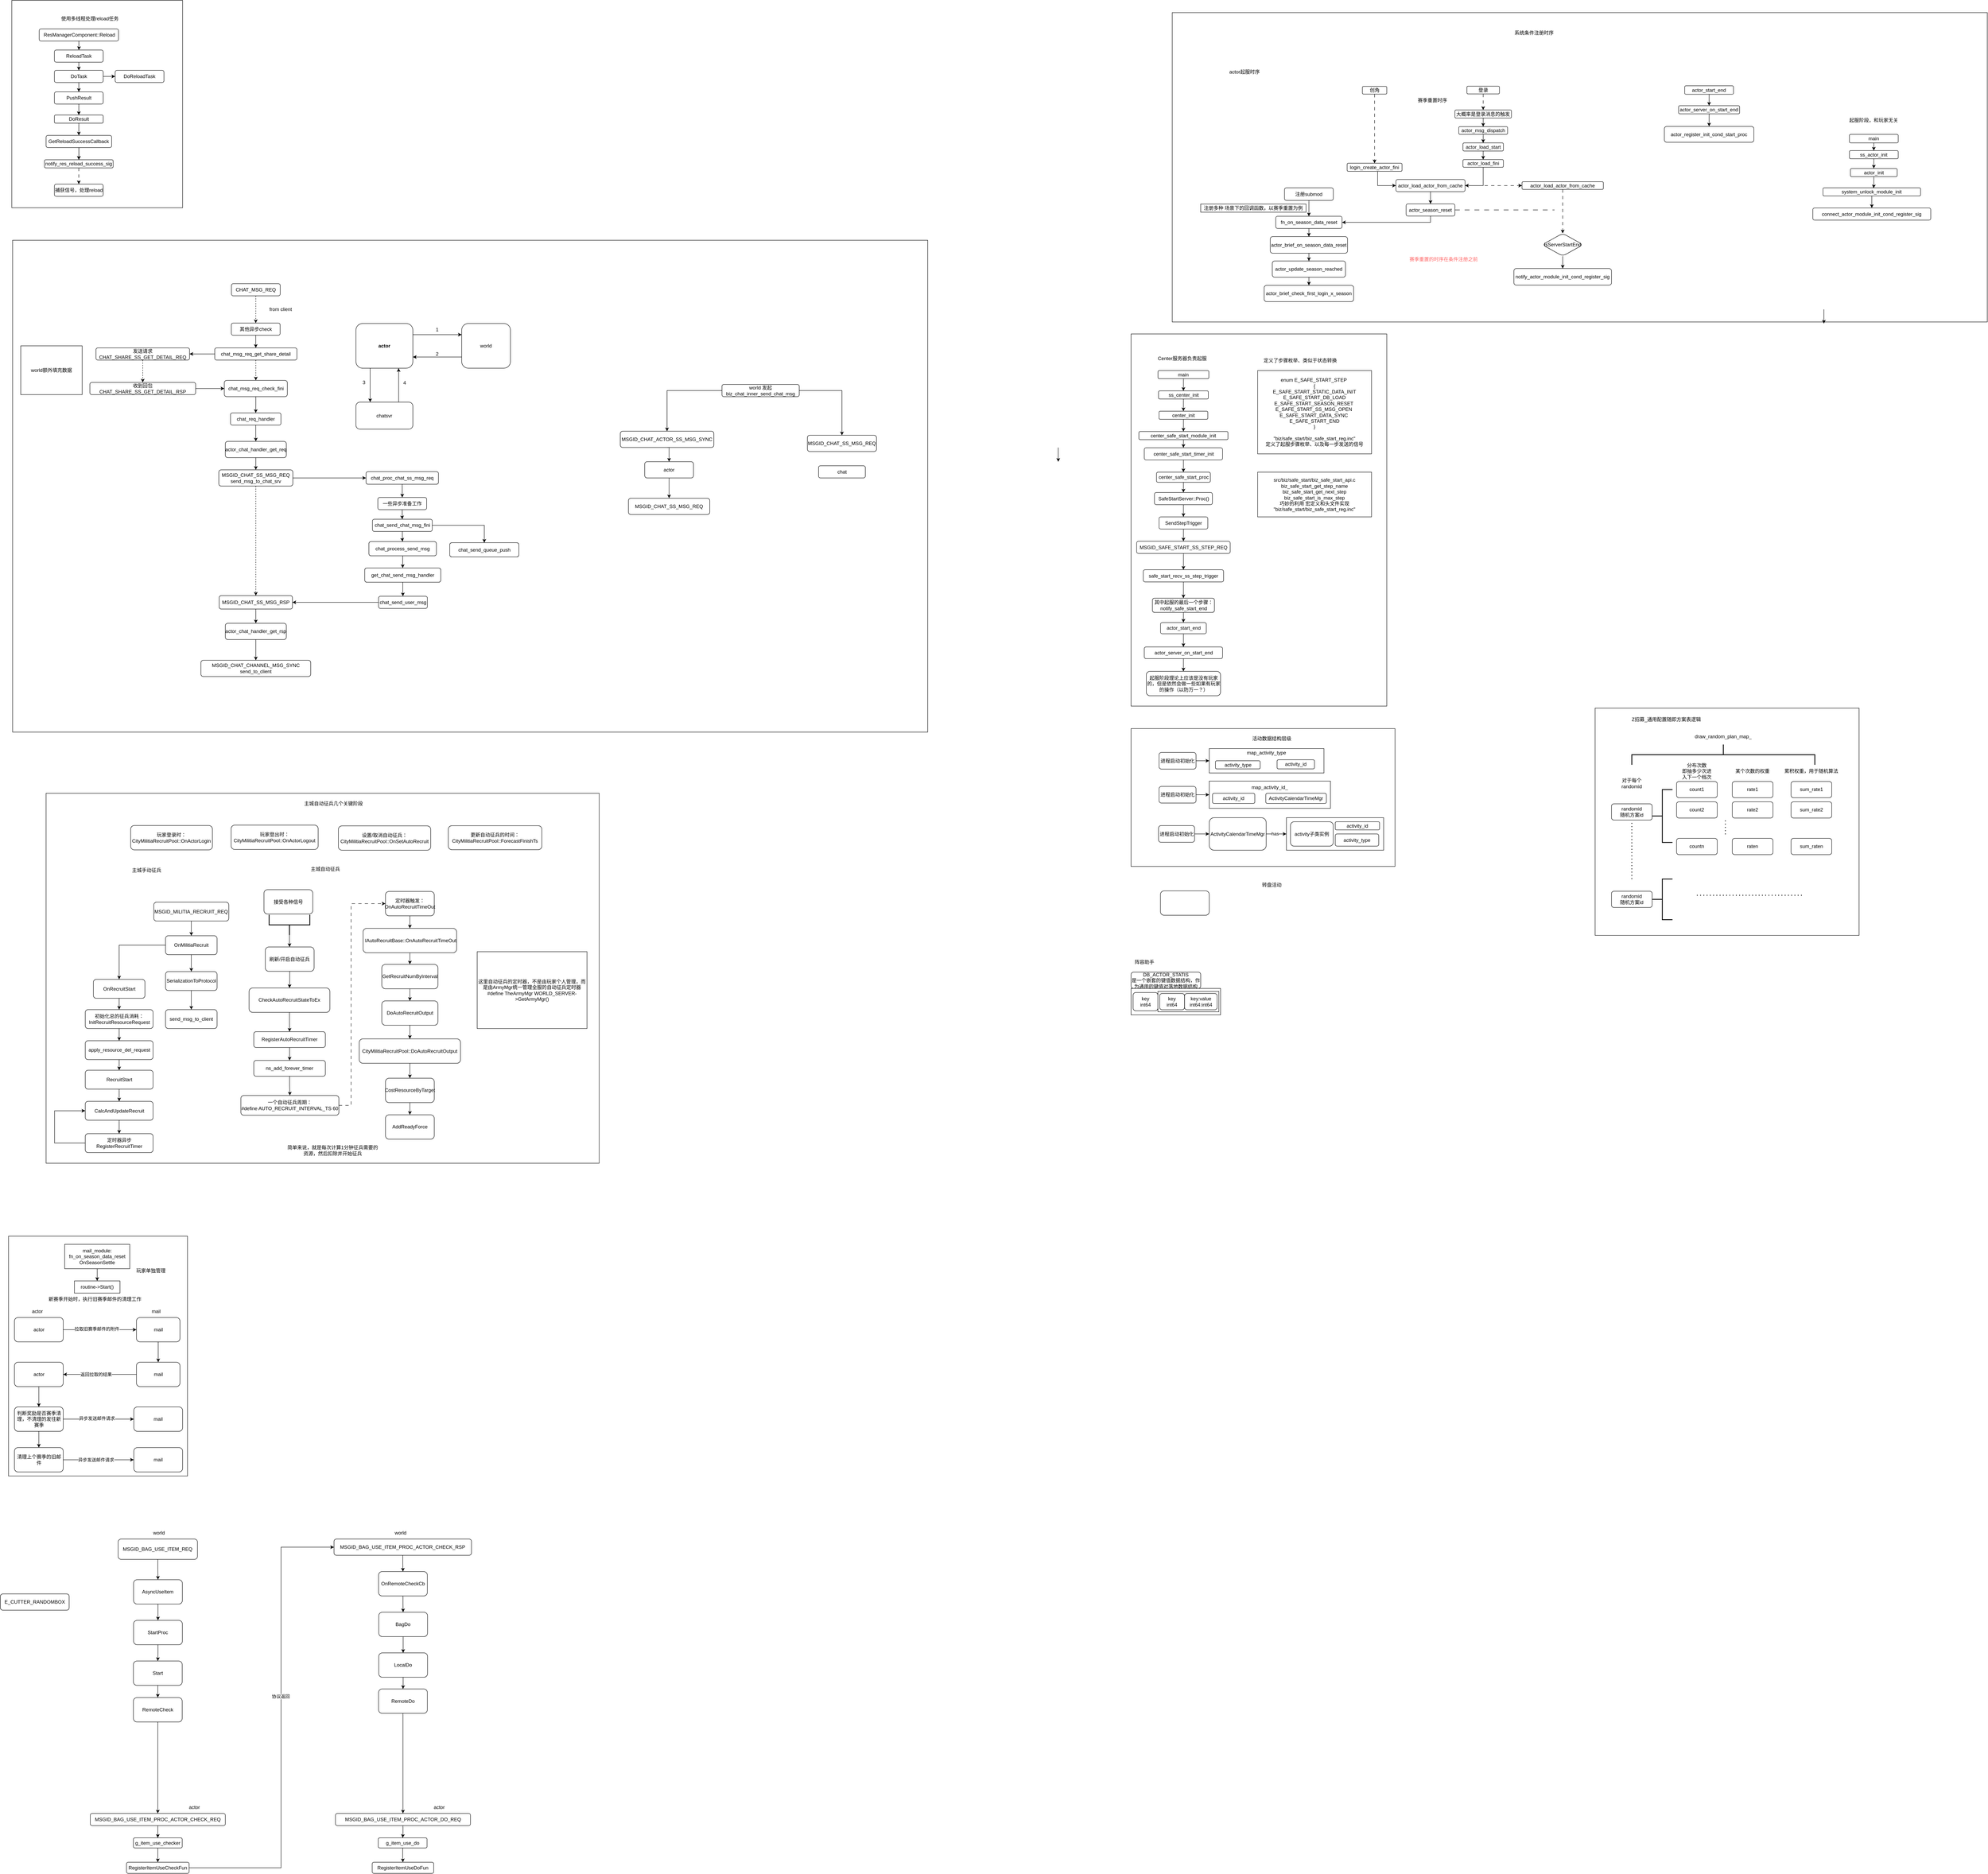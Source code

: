 <mxfile version="27.1.6">
  <diagram name="第 1 页" id="qeNGuSvpjeobcAF4kE78">
    <mxGraphModel dx="3362" dy="1923" grid="1" gridSize="10" guides="1" tooltips="1" connect="1" arrows="1" fold="1" page="1" pageScale="1" pageWidth="827" pageHeight="1169" math="0" shadow="0">
      <root>
        <mxCell id="0" />
        <mxCell id="1" parent="0" />
        <mxCell id="cu289itAmU5M3cn4rdSP-2" style="edgeStyle=orthogonalEdgeStyle;rounded=0;orthogonalLoop=1;jettySize=auto;html=1;" parent="1" source="cu289itAmU5M3cn4rdSP-1" target="cu289itAmU5M3cn4rdSP-5" edge="1">
          <mxGeometry relative="1" as="geometry">
            <mxPoint x="-775.86" y="-65.25" as="targetPoint" />
          </mxGeometry>
        </mxCell>
        <mxCell id="cu289itAmU5M3cn4rdSP-4" style="edgeStyle=orthogonalEdgeStyle;rounded=0;orthogonalLoop=1;jettySize=auto;html=1;" parent="1" source="cu289itAmU5M3cn4rdSP-1" target="cu289itAmU5M3cn4rdSP-6" edge="1">
          <mxGeometry relative="1" as="geometry">
            <mxPoint x="-650.86" y="-65.25" as="targetPoint" />
          </mxGeometry>
        </mxCell>
        <mxCell id="cu289itAmU5M3cn4rdSP-1" value="world 发起&lt;div&gt;&lt;span style=&quot;font-size: 12px;&quot;&gt;biz_chat_inner_send_chat_msg&lt;/span&gt;&lt;/div&gt;" style="rounded=1;whiteSpace=wrap;html=1;" parent="1" vertex="1">
          <mxGeometry x="-695.86" y="-185.25" width="190" height="30" as="geometry" />
        </mxCell>
        <mxCell id="cu289itAmU5M3cn4rdSP-9" style="edgeStyle=orthogonalEdgeStyle;rounded=0;orthogonalLoop=1;jettySize=auto;html=1;exitX=0.5;exitY=1;exitDx=0;exitDy=0;entryX=0.5;entryY=0;entryDx=0;entryDy=0;" parent="1" source="cu289itAmU5M3cn4rdSP-5" target="cu289itAmU5M3cn4rdSP-8" edge="1">
          <mxGeometry relative="1" as="geometry" />
        </mxCell>
        <mxCell id="cu289itAmU5M3cn4rdSP-5" value="&lt;span style=&quot;font-size: 12px;&quot;&gt;MSGID_CHAT_ACTOR_SS_MSG_SYNC&lt;/span&gt;" style="rounded=1;whiteSpace=wrap;html=1;" parent="1" vertex="1">
          <mxGeometry x="-945.86" y="-70.25" width="230" height="40" as="geometry" />
        </mxCell>
        <mxCell id="cu289itAmU5M3cn4rdSP-11" value="" style="edgeStyle=orthogonalEdgeStyle;rounded=0;orthogonalLoop=1;jettySize=auto;html=1;" parent="1" edge="1">
          <mxGeometry relative="1" as="geometry">
            <mxPoint x="131" y="-30" as="sourcePoint" />
            <mxPoint x="131" y="5" as="targetPoint" />
          </mxGeometry>
        </mxCell>
        <mxCell id="cu289itAmU5M3cn4rdSP-6" value="&lt;span style=&quot;font-size: 12px;&quot;&gt;MSGID_CHAT_SS_MSG_REQ&lt;/span&gt;" style="rounded=1;whiteSpace=wrap;html=1;" parent="1" vertex="1">
          <mxGeometry x="-485.86" y="-60.25" width="170" height="40" as="geometry" />
        </mxCell>
        <mxCell id="cu289itAmU5M3cn4rdSP-13" value="" style="edgeStyle=orthogonalEdgeStyle;rounded=0;orthogonalLoop=1;jettySize=auto;html=1;" parent="1" source="cu289itAmU5M3cn4rdSP-8" target="cu289itAmU5M3cn4rdSP-12" edge="1">
          <mxGeometry relative="1" as="geometry" />
        </mxCell>
        <mxCell id="cu289itAmU5M3cn4rdSP-8" value="actor" style="rounded=1;whiteSpace=wrap;html=1;" parent="1" vertex="1">
          <mxGeometry x="-885.86" y="4.75" width="120" height="40" as="geometry" />
        </mxCell>
        <mxCell id="cu289itAmU5M3cn4rdSP-10" value="chat" style="whiteSpace=wrap;html=1;rounded=1;" parent="1" vertex="1">
          <mxGeometry x="-458.36" y="14.75" width="115" height="30" as="geometry" />
        </mxCell>
        <mxCell id="cu289itAmU5M3cn4rdSP-12" value="&lt;span style=&quot;font-size: 12px;&quot;&gt;MSGID_CHAT_SS_MSG_REQ&lt;/span&gt;" style="whiteSpace=wrap;html=1;rounded=1;" parent="1" vertex="1">
          <mxGeometry x="-925.86" y="94.75" width="200" height="40" as="geometry" />
        </mxCell>
        <mxCell id="B_ZItwu6gVvBXF_GVGWg-1" value="&lt;span style=&quot;font-size: 12px;&quot;&gt;actor_brief_check_first_login_x_season&lt;/span&gt;" style="rounded=1;whiteSpace=wrap;html=1;" parent="1" vertex="1">
          <mxGeometry x="637.25" y="-429" width="220" height="40" as="geometry" />
        </mxCell>
        <mxCell id="B_ZItwu6gVvBXF_GVGWg-6" style="edgeStyle=orthogonalEdgeStyle;rounded=0;orthogonalLoop=1;jettySize=auto;html=1;" parent="1" source="B_ZItwu6gVvBXF_GVGWg-2" target="B_ZItwu6gVvBXF_GVGWg-1" edge="1">
          <mxGeometry relative="1" as="geometry" />
        </mxCell>
        <mxCell id="B_ZItwu6gVvBXF_GVGWg-2" value="&lt;span style=&quot;font-size: 12px;&quot;&gt;actor_update_season_reached&lt;/span&gt;" style="rounded=1;whiteSpace=wrap;html=1;" parent="1" vertex="1">
          <mxGeometry x="657.25" y="-489" width="180" height="40" as="geometry" />
        </mxCell>
        <mxCell id="B_ZItwu6gVvBXF_GVGWg-3" value="actor起服时序" style="text;html=1;align=center;verticalAlign=middle;whiteSpace=wrap;rounded=0;" parent="1" vertex="1">
          <mxGeometry x="542.25" y="-969.5" width="94" height="30" as="geometry" />
        </mxCell>
        <mxCell id="B_ZItwu6gVvBXF_GVGWg-5" style="edgeStyle=orthogonalEdgeStyle;rounded=0;orthogonalLoop=1;jettySize=auto;html=1;" parent="1" source="B_ZItwu6gVvBXF_GVGWg-4" target="B_ZItwu6gVvBXF_GVGWg-2" edge="1">
          <mxGeometry relative="1" as="geometry" />
        </mxCell>
        <mxCell id="B_ZItwu6gVvBXF_GVGWg-4" value="&lt;span style=&quot;font-size: 12px;&quot;&gt;actor_brief_on_season_data_reset&lt;/span&gt;" style="rounded=1;whiteSpace=wrap;html=1;" parent="1" vertex="1">
          <mxGeometry x="652.25" y="-549" width="190" height="41" as="geometry" />
        </mxCell>
        <mxCell id="B_ZItwu6gVvBXF_GVGWg-11" style="edgeStyle=orthogonalEdgeStyle;rounded=0;orthogonalLoop=1;jettySize=auto;html=1;entryX=0.5;entryY=0;entryDx=0;entryDy=0;" parent="1" source="B_ZItwu6gVvBXF_GVGWg-7" target="B_ZItwu6gVvBXF_GVGWg-10" edge="1">
          <mxGeometry relative="1" as="geometry" />
        </mxCell>
        <mxCell id="B_ZItwu6gVvBXF_GVGWg-7" value="注册submod" style="rounded=1;whiteSpace=wrap;html=1;" parent="1" vertex="1">
          <mxGeometry x="687.25" y="-669" width="120" height="31" as="geometry" />
        </mxCell>
        <mxCell id="B_ZItwu6gVvBXF_GVGWg-12" style="edgeStyle=orthogonalEdgeStyle;rounded=0;orthogonalLoop=1;jettySize=auto;html=1;entryX=0.5;entryY=0;entryDx=0;entryDy=0;" parent="1" source="B_ZItwu6gVvBXF_GVGWg-10" target="B_ZItwu6gVvBXF_GVGWg-4" edge="1">
          <mxGeometry relative="1" as="geometry" />
        </mxCell>
        <mxCell id="B_ZItwu6gVvBXF_GVGWg-10" value="&lt;span style=&quot;font-size: 12px;&quot;&gt;fn_on_season_data_reset&lt;/span&gt;" style="rounded=1;whiteSpace=wrap;html=1;" parent="1" vertex="1">
          <mxGeometry x="665.75" y="-599" width="163" height="30" as="geometry" />
        </mxCell>
        <mxCell id="B_ZItwu6gVvBXF_GVGWg-13" value="注册多种 场景下的回调函数，以赛季重置为例" style="rounded=0;whiteSpace=wrap;html=1;" parent="1" vertex="1">
          <mxGeometry x="481.25" y="-629" width="259" height="20" as="geometry" />
        </mxCell>
        <mxCell id="B_ZItwu6gVvBXF_GVGWg-36" style="edgeStyle=orthogonalEdgeStyle;rounded=0;orthogonalLoop=1;jettySize=auto;html=1;entryX=1;entryY=0.5;entryDx=0;entryDy=0;" parent="1" source="B_ZItwu6gVvBXF_GVGWg-14" target="B_ZItwu6gVvBXF_GVGWg-10" edge="1">
          <mxGeometry relative="1" as="geometry">
            <Array as="points">
              <mxPoint x="1046.25" y="-584.5" />
            </Array>
          </mxGeometry>
        </mxCell>
        <mxCell id="B_ZItwu6gVvBXF_GVGWg-14" value="&lt;span style=&quot;font-size: 12px;&quot;&gt;actor_season_reset&lt;/span&gt;" style="rounded=1;whiteSpace=wrap;html=1;" parent="1" vertex="1">
          <mxGeometry x="986.25" y="-629.5" width="120" height="30" as="geometry" />
        </mxCell>
        <mxCell id="B_ZItwu6gVvBXF_GVGWg-35" style="edgeStyle=orthogonalEdgeStyle;rounded=0;orthogonalLoop=1;jettySize=auto;html=1;entryX=0.5;entryY=0;entryDx=0;entryDy=0;" parent="1" source="B_ZItwu6gVvBXF_GVGWg-15" target="B_ZItwu6gVvBXF_GVGWg-14" edge="1">
          <mxGeometry relative="1" as="geometry" />
        </mxCell>
        <mxCell id="B_ZItwu6gVvBXF_GVGWg-65" style="edgeStyle=orthogonalEdgeStyle;rounded=0;orthogonalLoop=1;jettySize=auto;html=1;exitX=1;exitY=0.5;exitDx=0;exitDy=0;dashed=1;dashPattern=8 8;" parent="1" source="B_ZItwu6gVvBXF_GVGWg-15" target="B_ZItwu6gVvBXF_GVGWg-54" edge="1">
          <mxGeometry relative="1" as="geometry" />
        </mxCell>
        <mxCell id="B_ZItwu6gVvBXF_GVGWg-15" value="&lt;span style=&quot;font-size: 12px;&quot;&gt;actor_load_actor_from_cache&lt;/span&gt;" style="rounded=1;whiteSpace=wrap;html=1;" parent="1" vertex="1">
          <mxGeometry x="961.25" y="-689.5" width="170" height="30" as="geometry" />
        </mxCell>
        <mxCell id="B_ZItwu6gVvBXF_GVGWg-30" style="edgeStyle=orthogonalEdgeStyle;rounded=0;orthogonalLoop=1;jettySize=auto;html=1;entryX=0;entryY=0.5;entryDx=0;entryDy=0;" parent="1" source="B_ZItwu6gVvBXF_GVGWg-16" target="B_ZItwu6gVvBXF_GVGWg-15" edge="1">
          <mxGeometry relative="1" as="geometry">
            <Array as="points">
              <mxPoint x="916.25" y="-674.5" />
            </Array>
          </mxGeometry>
        </mxCell>
        <mxCell id="B_ZItwu6gVvBXF_GVGWg-16" value="&lt;span style=&quot;font-size: 12px;&quot;&gt;login_create_actor_fini&lt;/span&gt;" style="rounded=1;whiteSpace=wrap;html=1;" parent="1" vertex="1">
          <mxGeometry x="841.25" y="-729.5" width="135" height="20" as="geometry" />
        </mxCell>
        <mxCell id="B_ZItwu6gVvBXF_GVGWg-34" style="edgeStyle=orthogonalEdgeStyle;rounded=0;orthogonalLoop=1;jettySize=auto;html=1;dashed=1;dashPattern=8 8;" parent="1" source="B_ZItwu6gVvBXF_GVGWg-17" target="B_ZItwu6gVvBXF_GVGWg-16" edge="1">
          <mxGeometry relative="1" as="geometry" />
        </mxCell>
        <mxCell id="B_ZItwu6gVvBXF_GVGWg-17" value="创角" style="rounded=1;whiteSpace=wrap;html=1;" parent="1" vertex="1">
          <mxGeometry x="878.75" y="-918.5" width="60" height="19" as="geometry" />
        </mxCell>
        <mxCell id="B_ZItwu6gVvBXF_GVGWg-33" style="edgeStyle=orthogonalEdgeStyle;rounded=0;orthogonalLoop=1;jettySize=auto;html=1;entryX=0.5;entryY=0;entryDx=0;entryDy=0;dashed=1;dashPattern=8 8;" parent="1" source="B_ZItwu6gVvBXF_GVGWg-18" target="B_ZItwu6gVvBXF_GVGWg-22" edge="1">
          <mxGeometry relative="1" as="geometry" />
        </mxCell>
        <mxCell id="B_ZItwu6gVvBXF_GVGWg-18" value="登录" style="rounded=1;whiteSpace=wrap;html=1;" parent="1" vertex="1">
          <mxGeometry x="1135.75" y="-919" width="80" height="19" as="geometry" />
        </mxCell>
        <mxCell id="B_ZItwu6gVvBXF_GVGWg-29" style="edgeStyle=orthogonalEdgeStyle;rounded=0;orthogonalLoop=1;jettySize=auto;html=1;entryX=1;entryY=0.5;entryDx=0;entryDy=0;" parent="1" source="B_ZItwu6gVvBXF_GVGWg-19" target="B_ZItwu6gVvBXF_GVGWg-15" edge="1">
          <mxGeometry relative="1" as="geometry" />
        </mxCell>
        <mxCell id="B_ZItwu6gVvBXF_GVGWg-19" value="&lt;span style=&quot;font-size: 12px;&quot;&gt;actor_load_fini&lt;/span&gt;" style="rounded=1;whiteSpace=wrap;html=1;" parent="1" vertex="1">
          <mxGeometry x="1126" y="-738.5" width="99.5" height="19" as="geometry" />
        </mxCell>
        <mxCell id="B_ZItwu6gVvBXF_GVGWg-28" style="edgeStyle=orthogonalEdgeStyle;rounded=0;orthogonalLoop=1;jettySize=auto;html=1;entryX=0.5;entryY=0;entryDx=0;entryDy=0;" parent="1" source="B_ZItwu6gVvBXF_GVGWg-20" target="B_ZItwu6gVvBXF_GVGWg-19" edge="1">
          <mxGeometry relative="1" as="geometry" />
        </mxCell>
        <mxCell id="B_ZItwu6gVvBXF_GVGWg-20" value="&lt;span style=&quot;font-size: 12px;&quot;&gt;actor_load_start&lt;/span&gt;" style="rounded=1;whiteSpace=wrap;html=1;" parent="1" vertex="1">
          <mxGeometry x="1126" y="-779.5" width="99.5" height="20" as="geometry" />
        </mxCell>
        <mxCell id="B_ZItwu6gVvBXF_GVGWg-26" style="edgeStyle=orthogonalEdgeStyle;rounded=0;orthogonalLoop=1;jettySize=auto;html=1;entryX=0.5;entryY=0;entryDx=0;entryDy=0;" parent="1" source="B_ZItwu6gVvBXF_GVGWg-21" target="B_ZItwu6gVvBXF_GVGWg-20" edge="1">
          <mxGeometry relative="1" as="geometry" />
        </mxCell>
        <mxCell id="B_ZItwu6gVvBXF_GVGWg-21" value="&lt;span style=&quot;font-size: 12px;&quot;&gt;actor_msg_dispatch&lt;/span&gt;" style="rounded=1;whiteSpace=wrap;html=1;" parent="1" vertex="1">
          <mxGeometry x="1115.75" y="-819.5" width="120" height="19" as="geometry" />
        </mxCell>
        <mxCell id="B_ZItwu6gVvBXF_GVGWg-23" style="edgeStyle=orthogonalEdgeStyle;rounded=0;orthogonalLoop=1;jettySize=auto;html=1;entryX=0.5;entryY=0;entryDx=0;entryDy=0;" parent="1" source="B_ZItwu6gVvBXF_GVGWg-22" target="B_ZItwu6gVvBXF_GVGWg-21" edge="1">
          <mxGeometry relative="1" as="geometry" />
        </mxCell>
        <mxCell id="B_ZItwu6gVvBXF_GVGWg-22" value="大概率是登录消息的触发" style="rounded=1;whiteSpace=wrap;html=1;" parent="1" vertex="1">
          <mxGeometry x="1106.25" y="-860.5" width="139" height="20" as="geometry" />
        </mxCell>
        <mxCell id="B_ZItwu6gVvBXF_GVGWg-37" value="赛季重置时序" style="text;html=1;align=center;verticalAlign=middle;whiteSpace=wrap;rounded=0;" parent="1" vertex="1">
          <mxGeometry x="1001.25" y="-899.5" width="100" height="30" as="geometry" />
        </mxCell>
        <mxCell id="B_ZItwu6gVvBXF_GVGWg-38" value="系统条件注册时序" style="text;html=1;align=center;verticalAlign=middle;whiteSpace=wrap;rounded=0;" parent="1" vertex="1">
          <mxGeometry x="1235.75" y="-1059.5" width="130" height="19" as="geometry" />
        </mxCell>
        <mxCell id="B_ZItwu6gVvBXF_GVGWg-39" value="&lt;span style=&quot;font-size: 12px;&quot;&gt;connect_actor_module_init_cond_register_sig&lt;/span&gt;" style="rounded=1;whiteSpace=wrap;html=1;" parent="1" vertex="1">
          <mxGeometry x="1986.25" y="-619.5" width="290" height="30" as="geometry" />
        </mxCell>
        <mxCell id="B_ZItwu6gVvBXF_GVGWg-51" style="edgeStyle=orthogonalEdgeStyle;rounded=0;orthogonalLoop=1;jettySize=auto;html=1;" parent="1" source="B_ZItwu6gVvBXF_GVGWg-40" target="B_ZItwu6gVvBXF_GVGWg-39" edge="1">
          <mxGeometry relative="1" as="geometry" />
        </mxCell>
        <mxCell id="B_ZItwu6gVvBXF_GVGWg-40" value="&lt;span style=&quot;font-size: 12px;&quot;&gt;system_unlock_module_init&lt;/span&gt;" style="rounded=1;whiteSpace=wrap;html=1;" parent="1" vertex="1">
          <mxGeometry x="2011.25" y="-669" width="240" height="20" as="geometry" />
        </mxCell>
        <mxCell id="B_ZItwu6gVvBXF_GVGWg-41" value="&lt;span style=&quot;font-size: 12px;&quot;&gt;actor_init&lt;/span&gt;" style="rounded=1;whiteSpace=wrap;html=1;" parent="1" vertex="1">
          <mxGeometry x="2078.75" y="-716.5" width="115" height="20" as="geometry" />
        </mxCell>
        <mxCell id="B_ZItwu6gVvBXF_GVGWg-48" style="edgeStyle=orthogonalEdgeStyle;rounded=0;orthogonalLoop=1;jettySize=auto;html=1;entryX=0.5;entryY=0;entryDx=0;entryDy=0;" parent="1" source="B_ZItwu6gVvBXF_GVGWg-42" target="B_ZItwu6gVvBXF_GVGWg-41" edge="1">
          <mxGeometry relative="1" as="geometry" />
        </mxCell>
        <mxCell id="B_ZItwu6gVvBXF_GVGWg-42" value="&lt;span style=&quot;font-size: 12px;&quot;&gt;ss_actor_init&lt;/span&gt;" style="rounded=1;whiteSpace=wrap;html=1;" parent="1" vertex="1">
          <mxGeometry x="2076.25" y="-760.5" width="120" height="20" as="geometry" />
        </mxCell>
        <mxCell id="B_ZItwu6gVvBXF_GVGWg-45" style="edgeStyle=orthogonalEdgeStyle;rounded=0;orthogonalLoop=1;jettySize=auto;html=1;exitX=0.5;exitY=1;exitDx=0;exitDy=0;entryX=0.5;entryY=0;entryDx=0;entryDy=0;" parent="1" source="B_ZItwu6gVvBXF_GVGWg-43" target="B_ZItwu6gVvBXF_GVGWg-42" edge="1">
          <mxGeometry relative="1" as="geometry" />
        </mxCell>
        <mxCell id="B_ZItwu6gVvBXF_GVGWg-43" value="&lt;span style=&quot;font-size: 12px;&quot;&gt;main&lt;/span&gt;" style="rounded=1;whiteSpace=wrap;html=1;" parent="1" vertex="1">
          <mxGeometry x="2076.25" y="-800.5" width="120" height="21" as="geometry" />
        </mxCell>
        <mxCell id="B_ZItwu6gVvBXF_GVGWg-44" value="起服阶段，和玩家无关" style="text;html=1;align=center;verticalAlign=middle;whiteSpace=wrap;rounded=0;" parent="1" vertex="1">
          <mxGeometry x="2056.25" y="-850.5" width="160" height="30" as="geometry" />
        </mxCell>
        <mxCell id="B_ZItwu6gVvBXF_GVGWg-49" style="edgeStyle=orthogonalEdgeStyle;rounded=0;orthogonalLoop=1;jettySize=auto;html=1;entryX=0.518;entryY=0.048;entryDx=0;entryDy=0;entryPerimeter=0;" parent="1" source="B_ZItwu6gVvBXF_GVGWg-41" target="B_ZItwu6gVvBXF_GVGWg-40" edge="1">
          <mxGeometry relative="1" as="geometry" />
        </mxCell>
        <mxCell id="B_ZItwu6gVvBXF_GVGWg-53" value="&lt;span style=&quot;font-size: 12px;&quot;&gt;notify_actor_module_init_cond_register_sig&lt;/span&gt;" style="rounded=1;whiteSpace=wrap;html=1;" parent="1" vertex="1">
          <mxGeometry x="1251.25" y="-470.5" width="240" height="41" as="geometry" />
        </mxCell>
        <mxCell id="B_ZItwu6gVvBXF_GVGWg-56" value="" style="edgeStyle=orthogonalEdgeStyle;rounded=0;orthogonalLoop=1;jettySize=auto;html=1;dashed=1;dashPattern=8 8;" parent="1" source="B_ZItwu6gVvBXF_GVGWg-54" target="B_ZItwu6gVvBXF_GVGWg-55" edge="1">
          <mxGeometry relative="1" as="geometry" />
        </mxCell>
        <mxCell id="B_ZItwu6gVvBXF_GVGWg-54" value="&lt;span style=&quot;font-size: 12px;&quot;&gt;actor_load_actor_from_cache&lt;/span&gt;" style="rounded=1;whiteSpace=wrap;html=1;" parent="1" vertex="1">
          <mxGeometry x="1271.25" y="-684" width="200" height="19" as="geometry" />
        </mxCell>
        <mxCell id="B_ZItwu6gVvBXF_GVGWg-57" style="edgeStyle=orthogonalEdgeStyle;rounded=0;orthogonalLoop=1;jettySize=auto;html=1;entryX=0.5;entryY=0;entryDx=0;entryDy=0;" parent="1" source="B_ZItwu6gVvBXF_GVGWg-55" target="B_ZItwu6gVvBXF_GVGWg-53" edge="1">
          <mxGeometry relative="1" as="geometry" />
        </mxCell>
        <mxCell id="B_ZItwu6gVvBXF_GVGWg-55" value="&lt;span style=&quot;font-size: 12px;&quot;&gt;IsServerStartEnd&lt;/span&gt;" style="rhombus;whiteSpace=wrap;html=1;rounded=1;" parent="1" vertex="1">
          <mxGeometry x="1321.25" y="-557" width="100" height="56" as="geometry" />
        </mxCell>
        <mxCell id="B_ZItwu6gVvBXF_GVGWg-58" value="&lt;span style=&quot;font-size: 12px;&quot;&gt;actor_register_init_cond_start_proc&lt;/span&gt;" style="rounded=1;whiteSpace=wrap;html=1;" parent="1" vertex="1">
          <mxGeometry x="1621.25" y="-820" width="220" height="39" as="geometry" />
        </mxCell>
        <mxCell id="B_ZItwu6gVvBXF_GVGWg-62" style="edgeStyle=orthogonalEdgeStyle;rounded=0;orthogonalLoop=1;jettySize=auto;html=1;" parent="1" source="B_ZItwu6gVvBXF_GVGWg-59" target="B_ZItwu6gVvBXF_GVGWg-58" edge="1">
          <mxGeometry relative="1" as="geometry" />
        </mxCell>
        <mxCell id="B_ZItwu6gVvBXF_GVGWg-59" value="&lt;span style=&quot;font-size: 12px;&quot;&gt;actor_server_on_start_end&lt;/span&gt;" style="rounded=1;whiteSpace=wrap;html=1;" parent="1" vertex="1">
          <mxGeometry x="1656.25" y="-871" width="150" height="20" as="geometry" />
        </mxCell>
        <mxCell id="B_ZItwu6gVvBXF_GVGWg-64" style="edgeStyle=orthogonalEdgeStyle;rounded=0;orthogonalLoop=1;jettySize=auto;html=1;entryX=0.5;entryY=0;entryDx=0;entryDy=0;" parent="1" source="B_ZItwu6gVvBXF_GVGWg-63" target="B_ZItwu6gVvBXF_GVGWg-59" edge="1">
          <mxGeometry relative="1" as="geometry" />
        </mxCell>
        <mxCell id="B_ZItwu6gVvBXF_GVGWg-63" value="&lt;span style=&quot;font-size: 12px;&quot;&gt;actor_start_end&lt;/span&gt;" style="rounded=1;whiteSpace=wrap;html=1;" parent="1" vertex="1">
          <mxGeometry x="1671.25" y="-920" width="120" height="21" as="geometry" />
        </mxCell>
        <mxCell id="B_ZItwu6gVvBXF_GVGWg-66" value="" style="endArrow=none;html=1;rounded=0;exitX=1;exitY=0.5;exitDx=0;exitDy=0;dashed=1;dashPattern=12 12;" parent="1" source="B_ZItwu6gVvBXF_GVGWg-14" edge="1">
          <mxGeometry width="50" height="50" relative="1" as="geometry">
            <mxPoint x="1181.25" y="-569.5" as="sourcePoint" />
            <mxPoint x="1351.25" y="-614.5" as="targetPoint" />
          </mxGeometry>
        </mxCell>
        <mxCell id="B_ZItwu6gVvBXF_GVGWg-67" value="&lt;font style=&quot;color: rgb(255, 102, 102);&quot;&gt;赛季重置的时序在条件注册之前&lt;/font&gt;" style="text;html=1;align=center;verticalAlign=middle;whiteSpace=wrap;rounded=0;" parent="1" vertex="1">
          <mxGeometry x="986.25" y="-508" width="185" height="29.5" as="geometry" />
        </mxCell>
        <mxCell id="B_ZItwu6gVvBXF_GVGWg-68" value="Center服务器负责起服" style="text;html=1;align=center;verticalAlign=middle;whiteSpace=wrap;rounded=0;" parent="1" vertex="1">
          <mxGeometry x="321.25" y="-259.5" width="230" height="20" as="geometry" />
        </mxCell>
        <mxCell id="B_ZItwu6gVvBXF_GVGWg-71" value="" style="edgeStyle=orthogonalEdgeStyle;rounded=0;orthogonalLoop=1;jettySize=auto;html=1;" parent="1" source="B_ZItwu6gVvBXF_GVGWg-69" target="B_ZItwu6gVvBXF_GVGWg-70" edge="1">
          <mxGeometry relative="1" as="geometry" />
        </mxCell>
        <mxCell id="B_ZItwu6gVvBXF_GVGWg-69" value="main" style="rounded=1;whiteSpace=wrap;html=1;" parent="1" vertex="1">
          <mxGeometry x="376.25" y="-219.5" width="125" height="20" as="geometry" />
        </mxCell>
        <mxCell id="B_ZItwu6gVvBXF_GVGWg-73" value="" style="edgeStyle=orthogonalEdgeStyle;rounded=0;orthogonalLoop=1;jettySize=auto;html=1;" parent="1" source="B_ZItwu6gVvBXF_GVGWg-70" target="B_ZItwu6gVvBXF_GVGWg-72" edge="1">
          <mxGeometry relative="1" as="geometry" />
        </mxCell>
        <mxCell id="B_ZItwu6gVvBXF_GVGWg-70" value="&lt;span style=&quot;font-size: 12px;&quot;&gt;ss_center_init&lt;/span&gt;" style="whiteSpace=wrap;html=1;rounded=1;" parent="1" vertex="1">
          <mxGeometry x="377.5" y="-169.5" width="122.5" height="20" as="geometry" />
        </mxCell>
        <mxCell id="B_ZItwu6gVvBXF_GVGWg-75" style="edgeStyle=orthogonalEdgeStyle;rounded=0;orthogonalLoop=1;jettySize=auto;html=1;entryX=0.5;entryY=0;entryDx=0;entryDy=0;" parent="1" source="B_ZItwu6gVvBXF_GVGWg-72" target="B_ZItwu6gVvBXF_GVGWg-74" edge="1">
          <mxGeometry relative="1" as="geometry" />
        </mxCell>
        <mxCell id="B_ZItwu6gVvBXF_GVGWg-72" value="&lt;span style=&quot;font-size: 12px;&quot;&gt;center_init&lt;/span&gt;" style="whiteSpace=wrap;html=1;rounded=1;" parent="1" vertex="1">
          <mxGeometry x="378.75" y="-119.5" width="120" height="20" as="geometry" />
        </mxCell>
        <mxCell id="B_ZItwu6gVvBXF_GVGWg-77" style="edgeStyle=orthogonalEdgeStyle;rounded=0;orthogonalLoop=1;jettySize=auto;html=1;" parent="1" source="B_ZItwu6gVvBXF_GVGWg-74" target="B_ZItwu6gVvBXF_GVGWg-76" edge="1">
          <mxGeometry relative="1" as="geometry" />
        </mxCell>
        <mxCell id="B_ZItwu6gVvBXF_GVGWg-74" value="&lt;span style=&quot;font-size: 12px;&quot;&gt;center_safe_start_module_init&lt;/span&gt;" style="rounded=1;whiteSpace=wrap;html=1;" parent="1" vertex="1">
          <mxGeometry x="329.25" y="-69.5" width="219" height="20" as="geometry" />
        </mxCell>
        <mxCell id="B_ZItwu6gVvBXF_GVGWg-79" value="" style="edgeStyle=orthogonalEdgeStyle;rounded=0;orthogonalLoop=1;jettySize=auto;html=1;" parent="1" source="B_ZItwu6gVvBXF_GVGWg-76" target="B_ZItwu6gVvBXF_GVGWg-78" edge="1">
          <mxGeometry relative="1" as="geometry" />
        </mxCell>
        <mxCell id="B_ZItwu6gVvBXF_GVGWg-76" value="&lt;span style=&quot;font-size: 12px;&quot;&gt;center_safe_start_timer_init&lt;/span&gt;" style="rounded=1;whiteSpace=wrap;html=1;" parent="1" vertex="1">
          <mxGeometry x="342.5" y="-29.5" width="192.5" height="30" as="geometry" />
        </mxCell>
        <mxCell id="B_ZItwu6gVvBXF_GVGWg-81" value="" style="edgeStyle=orthogonalEdgeStyle;rounded=0;orthogonalLoop=1;jettySize=auto;html=1;" parent="1" source="B_ZItwu6gVvBXF_GVGWg-78" target="B_ZItwu6gVvBXF_GVGWg-80" edge="1">
          <mxGeometry relative="1" as="geometry" />
        </mxCell>
        <mxCell id="B_ZItwu6gVvBXF_GVGWg-78" value="&lt;span style=&quot;font-size: 12px;&quot;&gt;center_safe_start_proc&lt;/span&gt;" style="whiteSpace=wrap;html=1;rounded=1;" parent="1" vertex="1">
          <mxGeometry x="372.5" y="30.5" width="132.5" height="25" as="geometry" />
        </mxCell>
        <mxCell id="B_ZItwu6gVvBXF_GVGWg-83" value="" style="edgeStyle=orthogonalEdgeStyle;rounded=0;orthogonalLoop=1;jettySize=auto;html=1;" parent="1" source="B_ZItwu6gVvBXF_GVGWg-80" target="B_ZItwu6gVvBXF_GVGWg-82" edge="1">
          <mxGeometry relative="1" as="geometry" />
        </mxCell>
        <mxCell id="B_ZItwu6gVvBXF_GVGWg-80" value="&lt;span style=&quot;font-size: 12px;&quot;&gt;SafeStartServer::Proc()&lt;/span&gt;" style="whiteSpace=wrap;html=1;rounded=1;" parent="1" vertex="1">
          <mxGeometry x="367.5" y="80.5" width="142.5" height="30" as="geometry" />
        </mxCell>
        <mxCell id="B_ZItwu6gVvBXF_GVGWg-85" value="" style="edgeStyle=orthogonalEdgeStyle;rounded=0;orthogonalLoop=1;jettySize=auto;html=1;" parent="1" source="B_ZItwu6gVvBXF_GVGWg-82" target="B_ZItwu6gVvBXF_GVGWg-84" edge="1">
          <mxGeometry relative="1" as="geometry" />
        </mxCell>
        <mxCell id="B_ZItwu6gVvBXF_GVGWg-82" value="&lt;span style=&quot;font-size: 12px;&quot;&gt;SendStepTrigger&lt;/span&gt;" style="whiteSpace=wrap;html=1;rounded=1;" parent="1" vertex="1">
          <mxGeometry x="378.75" y="140.5" width="120" height="30" as="geometry" />
        </mxCell>
        <mxCell id="B_ZItwu6gVvBXF_GVGWg-87" value="" style="edgeStyle=orthogonalEdgeStyle;rounded=0;orthogonalLoop=1;jettySize=auto;html=1;" parent="1" source="B_ZItwu6gVvBXF_GVGWg-84" target="B_ZItwu6gVvBXF_GVGWg-86" edge="1">
          <mxGeometry relative="1" as="geometry" />
        </mxCell>
        <mxCell id="B_ZItwu6gVvBXF_GVGWg-84" value="&lt;span style=&quot;font-size: 12px;&quot;&gt;MSGID_SAFE_START_SS_STEP_REQ&lt;/span&gt;" style="whiteSpace=wrap;html=1;rounded=1;" parent="1" vertex="1">
          <mxGeometry x="323.75" y="200.5" width="230" height="30" as="geometry" />
        </mxCell>
        <mxCell id="B_ZItwu6gVvBXF_GVGWg-93" value="" style="edgeStyle=orthogonalEdgeStyle;rounded=0;orthogonalLoop=1;jettySize=auto;html=1;" parent="1" source="B_ZItwu6gVvBXF_GVGWg-86" target="B_ZItwu6gVvBXF_GVGWg-92" edge="1">
          <mxGeometry relative="1" as="geometry" />
        </mxCell>
        <mxCell id="B_ZItwu6gVvBXF_GVGWg-86" value="&lt;span style=&quot;font-size: 12px;&quot;&gt;safe_start_recv_ss_step_trigger&lt;/span&gt;" style="whiteSpace=wrap;html=1;rounded=1;" parent="1" vertex="1">
          <mxGeometry x="340" y="270.5" width="197.5" height="30" as="geometry" />
        </mxCell>
        <mxCell id="B_ZItwu6gVvBXF_GVGWg-88" value="&lt;div&gt;&lt;span style=&quot;font-size: 12px;&quot;&gt;enum E_SAFE_START_STEP&amp;nbsp;&lt;/span&gt;&lt;/div&gt;&lt;div&gt;&lt;span style=&quot;font-size: 12px;&quot;&gt;{&lt;/span&gt;&lt;/div&gt;&lt;div&gt;&lt;span style=&quot;font-size: 12px;&quot;&gt;E_SAFE_START_STATIC_DATA_INIT&lt;/span&gt;&lt;/div&gt;&lt;div&gt;&lt;div style=&quot;&quot;&gt;&lt;span style=&quot;font-size: 12px;&quot;&gt;E_SAFE_START_DB_LOAD&lt;/span&gt;&lt;/div&gt;&lt;div style=&quot;&quot;&gt;&lt;span style=&quot;font-size: 12px;&quot;&gt;E_SAFE_START_SEASON_RESET&amp;nbsp;&lt;/span&gt;&lt;/div&gt;&lt;div style=&quot;&quot;&gt;&lt;span style=&quot;font-size: 12px;&quot;&gt;E_SAFE_START_SS_MSG_OPEN&amp;nbsp;&lt;/span&gt;&lt;/div&gt;&lt;div style=&quot;&quot;&gt;&lt;span style=&quot;font-size: 12px;&quot;&gt;E_SAFE_START_DATA_SYNC&amp;nbsp;&lt;/span&gt;&lt;/div&gt;&lt;div style=&quot;&quot;&gt;&lt;span style=&quot;font-size: 12px;&quot;&gt;E_SAFE_START_END&lt;/span&gt;&lt;/div&gt;&lt;/div&gt;&lt;div style=&quot;&quot;&gt;&lt;span style=&quot;font-size: 12px;&quot;&gt;}&lt;/span&gt;&lt;/div&gt;&lt;div style=&quot;&quot;&gt;&lt;span style=&quot;font-size: 12px;&quot;&gt;&lt;br&gt;&lt;/span&gt;&lt;/div&gt;&lt;div style=&quot;&quot;&gt;&lt;span style=&quot;font-size: 12px;&quot;&gt;&quot;biz/safe_start/biz_safe_start_reg.inc&quot;&lt;/span&gt;&lt;/div&gt;&lt;div style=&quot;&quot;&gt;&lt;span style=&quot;font-size: 12px;&quot;&gt;定义了起服步骤枚举、以及每一步发送的信号&lt;/span&gt;&lt;/div&gt;" style="rounded=0;whiteSpace=wrap;html=1;" parent="1" vertex="1">
          <mxGeometry x="621.25" y="-219.5" width="280" height="205" as="geometry" />
        </mxCell>
        <mxCell id="B_ZItwu6gVvBXF_GVGWg-89" value="定义了步骤枚举、类似于状态转换" style="text;html=1;align=center;verticalAlign=middle;whiteSpace=wrap;rounded=0;" parent="1" vertex="1">
          <mxGeometry x="620.75" y="-259.5" width="210" height="30" as="geometry" />
        </mxCell>
        <mxCell id="B_ZItwu6gVvBXF_GVGWg-91" value="&lt;span style=&quot;font-size: 12px;&quot;&gt;src/biz/safe_start/biz_safe_start_api.c&lt;/span&gt;&lt;div&gt;&lt;span style=&quot;font-size: 12px;&quot;&gt;biz_safe_start_get_step_name&lt;/span&gt;&lt;/div&gt;&lt;div&gt;&lt;span style=&quot;font-size: 12px;&quot;&gt;biz_safe_start_get_next_step&lt;/span&gt;&lt;/div&gt;&lt;div&gt;&lt;span style=&quot;font-size: 12px;&quot;&gt;biz_safe_start_is_max_step&lt;/span&gt;&lt;/div&gt;&lt;div&gt;&lt;span style=&quot;font-size: 12px;&quot;&gt;巧妙的利用 宏定义和头文件实现&lt;/span&gt;&lt;/div&gt;&lt;div&gt;&lt;span style=&quot;font-size: 12px;&quot;&gt;&quot;biz/safe_start/biz_safe_start_reg.inc&quot;&lt;/span&gt;&lt;/div&gt;" style="rounded=0;whiteSpace=wrap;html=1;" parent="1" vertex="1">
          <mxGeometry x="621.25" y="30.5" width="280" height="110" as="geometry" />
        </mxCell>
        <mxCell id="B_ZItwu6gVvBXF_GVGWg-95" value="" style="edgeStyle=orthogonalEdgeStyle;rounded=0;orthogonalLoop=1;jettySize=auto;html=1;" parent="1" source="B_ZItwu6gVvBXF_GVGWg-92" target="B_ZItwu6gVvBXF_GVGWg-94" edge="1">
          <mxGeometry relative="1" as="geometry" />
        </mxCell>
        <mxCell id="B_ZItwu6gVvBXF_GVGWg-92" value="其中起服的最后一个步骤：&lt;div&gt;&lt;span style=&quot;font-size: 12px;&quot;&gt;notify_safe_start_end&lt;/span&gt;&lt;/div&gt;" style="whiteSpace=wrap;html=1;rounded=1;" parent="1" vertex="1">
          <mxGeometry x="362.5" y="340.5" width="152.5" height="35" as="geometry" />
        </mxCell>
        <mxCell id="B_ZItwu6gVvBXF_GVGWg-97" value="" style="edgeStyle=orthogonalEdgeStyle;rounded=0;orthogonalLoop=1;jettySize=auto;html=1;" parent="1" source="B_ZItwu6gVvBXF_GVGWg-94" target="B_ZItwu6gVvBXF_GVGWg-96" edge="1">
          <mxGeometry relative="1" as="geometry" />
        </mxCell>
        <mxCell id="B_ZItwu6gVvBXF_GVGWg-94" value="&lt;span style=&quot;font-size: 12px;&quot;&gt;actor_start_end&lt;/span&gt;" style="whiteSpace=wrap;html=1;rounded=1;" parent="1" vertex="1">
          <mxGeometry x="382.5" y="400.5" width="112.5" height="27.5" as="geometry" />
        </mxCell>
        <mxCell id="B_ZItwu6gVvBXF_GVGWg-99" value="" style="edgeStyle=orthogonalEdgeStyle;rounded=0;orthogonalLoop=1;jettySize=auto;html=1;" parent="1" source="B_ZItwu6gVvBXF_GVGWg-96" target="B_ZItwu6gVvBXF_GVGWg-98" edge="1">
          <mxGeometry relative="1" as="geometry" />
        </mxCell>
        <mxCell id="B_ZItwu6gVvBXF_GVGWg-96" value="&lt;span style=&quot;font-size: 12px;&quot;&gt;actor_server_on_start_end&lt;/span&gt;" style="whiteSpace=wrap;html=1;rounded=1;" parent="1" vertex="1">
          <mxGeometry x="342.5" y="460.5" width="192.5" height="28.75" as="geometry" />
        </mxCell>
        <mxCell id="B_ZItwu6gVvBXF_GVGWg-98" value="起服阶段理论上应该是没有玩家的，但是依然会做一些如果有玩家的操作（以防万一？）" style="whiteSpace=wrap;html=1;rounded=1;" parent="1" vertex="1">
          <mxGeometry x="347.5" y="520.5" width="182.5" height="60" as="geometry" />
        </mxCell>
        <mxCell id="zRoHCxFqhub0pgfLIG4p-1" value="" style="rounded=0;whiteSpace=wrap;html=1;fillColor=none;" parent="1" vertex="1">
          <mxGeometry x="411.25" y="-1100" width="2004" height="761" as="geometry" />
        </mxCell>
        <mxCell id="zRoHCxFqhub0pgfLIG4p-3" value="" style="rounded=0;whiteSpace=wrap;html=1;fillColor=none;" parent="1" vertex="1">
          <mxGeometry x="-2440" y="-540" width="2250" height="1210" as="geometry" />
        </mxCell>
        <mxCell id="zRoHCxFqhub0pgfLIG4p-7" value="" style="edgeStyle=orthogonalEdgeStyle;rounded=0;orthogonalLoop=1;jettySize=auto;html=1;" parent="1" edge="1">
          <mxGeometry relative="1" as="geometry">
            <mxPoint x="2013.5" y="-370" as="sourcePoint" />
            <mxPoint x="2013.5" y="-335" as="targetPoint" />
          </mxGeometry>
        </mxCell>
        <mxCell id="zRoHCxFqhub0pgfLIG4p-8" value="" style="rounded=0;whiteSpace=wrap;html=1;fillColor=none;" parent="1" vertex="1">
          <mxGeometry x="310" y="-309.5" width="628.75" height="915.5" as="geometry" />
        </mxCell>
        <mxCell id="zRoHCxFqhub0pgfLIG4p-9" value="map_activity_type" style="text;html=1;align=center;verticalAlign=middle;whiteSpace=wrap;rounded=0;" parent="1" vertex="1">
          <mxGeometry x="553.25" y="710.5" width="180" height="20" as="geometry" />
        </mxCell>
        <mxCell id="zRoHCxFqhub0pgfLIG4p-10" value="activity_id" style="rounded=1;whiteSpace=wrap;html=1;" parent="1" vertex="1">
          <mxGeometry x="510.25" y="820.5" width="104" height="25" as="geometry" />
        </mxCell>
        <mxCell id="zRoHCxFqhub0pgfLIG4p-11" value="activity子类实例" style="rounded=1;whiteSpace=wrap;html=1;" parent="1" vertex="1">
          <mxGeometry x="702" y="890.5" width="105" height="60" as="geometry" />
        </mxCell>
        <mxCell id="zRoHCxFqhub0pgfLIG4p-12" value="&lt;span style=&quot;font-size: 12px;&quot;&gt;ActivityCalendarTimeMgr&lt;/span&gt;" style="rounded=1;whiteSpace=wrap;html=1;" parent="1" vertex="1">
          <mxGeometry x="641.25" y="820.5" width="149" height="25" as="geometry" />
        </mxCell>
        <mxCell id="zRoHCxFqhub0pgfLIG4p-13" value="activity_type" style="rounded=1;whiteSpace=wrap;html=1;" parent="1" vertex="1">
          <mxGeometry x="812" y="920.5" width="107" height="30" as="geometry" />
        </mxCell>
        <mxCell id="zRoHCxFqhub0pgfLIG4p-15" value="" style="rounded=0;whiteSpace=wrap;html=1;fillColor=none;" parent="1" vertex="1">
          <mxGeometry x="502.25" y="710.5" width="282" height="60" as="geometry" />
        </mxCell>
        <mxCell id="zRoHCxFqhub0pgfLIG4p-16" value="activity_id" style="rounded=1;whiteSpace=wrap;html=1;" parent="1" vertex="1">
          <mxGeometry x="812" y="890.5" width="109" height="20" as="geometry" />
        </mxCell>
        <mxCell id="zRoHCxFqhub0pgfLIG4p-19" style="edgeStyle=orthogonalEdgeStyle;rounded=0;orthogonalLoop=1;jettySize=auto;html=1;entryX=0;entryY=0.5;entryDx=0;entryDy=0;" parent="1" source="zRoHCxFqhub0pgfLIG4p-17" target="zRoHCxFqhub0pgfLIG4p-18" edge="1">
          <mxGeometry relative="1" as="geometry" />
        </mxCell>
        <mxCell id="zRoHCxFqhub0pgfLIG4p-20" value="has" style="edgeLabel;html=1;align=center;verticalAlign=middle;resizable=0;points=[];" parent="zRoHCxFqhub0pgfLIG4p-19" vertex="1" connectable="0">
          <mxGeometry x="-0.139" y="1" relative="1" as="geometry">
            <mxPoint as="offset" />
          </mxGeometry>
        </mxCell>
        <mxCell id="zRoHCxFqhub0pgfLIG4p-17" value="&lt;span style=&quot;font-size: 12px;&quot;&gt;ActivityCalendarTimeMgr&lt;/span&gt;" style="rounded=1;whiteSpace=wrap;html=1;fillColor=none;" parent="1" vertex="1">
          <mxGeometry x="502.25" y="880.5" width="140" height="80" as="geometry" />
        </mxCell>
        <mxCell id="zRoHCxFqhub0pgfLIG4p-18" value="" style="rounded=0;whiteSpace=wrap;html=1;fillColor=none;" parent="1" vertex="1">
          <mxGeometry x="692" y="880.5" width="239" height="80" as="geometry" />
        </mxCell>
        <mxCell id="zRoHCxFqhub0pgfLIG4p-21" value="" style="rounded=0;whiteSpace=wrap;html=1;fillColor=none;" parent="1" vertex="1">
          <mxGeometry x="502.25" y="790.5" width="298" height="67" as="geometry" />
        </mxCell>
        <mxCell id="zRoHCxFqhub0pgfLIG4p-22" value="map_activity_id_" style="text;html=1;align=center;verticalAlign=middle;whiteSpace=wrap;rounded=0;" parent="1" vertex="1">
          <mxGeometry x="621.25" y="790.5" width="60" height="30" as="geometry" />
        </mxCell>
        <mxCell id="zRoHCxFqhub0pgfLIG4p-25" value="activity_type" style="rounded=1;whiteSpace=wrap;html=1;" parent="1" vertex="1">
          <mxGeometry x="517.5" y="740.5" width="110" height="20" as="geometry" />
        </mxCell>
        <mxCell id="zRoHCxFqhub0pgfLIG4p-26" value="activity_id" style="rounded=1;whiteSpace=wrap;html=1;" parent="1" vertex="1">
          <mxGeometry x="669" y="738" width="92" height="22.5" as="geometry" />
        </mxCell>
        <mxCell id="zRoHCxFqhub0pgfLIG4p-27" value="活动数据结构层级" style="text;html=1;align=center;verticalAlign=middle;whiteSpace=wrap;rounded=0;" parent="1" vertex="1">
          <mxGeometry x="591.25" y="670.5" width="130" height="30" as="geometry" />
        </mxCell>
        <mxCell id="zRoHCxFqhub0pgfLIG4p-29" style="edgeStyle=orthogonalEdgeStyle;rounded=0;orthogonalLoop=1;jettySize=auto;html=1;entryX=0;entryY=0.5;entryDx=0;entryDy=0;" parent="1" source="zRoHCxFqhub0pgfLIG4p-28" target="zRoHCxFqhub0pgfLIG4p-15" edge="1">
          <mxGeometry relative="1" as="geometry" />
        </mxCell>
        <mxCell id="zRoHCxFqhub0pgfLIG4p-28" value="进程启动初始化" style="rounded=1;whiteSpace=wrap;html=1;" parent="1" vertex="1">
          <mxGeometry x="378.75" y="720" width="91" height="41" as="geometry" />
        </mxCell>
        <mxCell id="zRoHCxFqhub0pgfLIG4p-31" style="edgeStyle=orthogonalEdgeStyle;rounded=0;orthogonalLoop=1;jettySize=auto;html=1;entryX=0;entryY=0.5;entryDx=0;entryDy=0;" parent="1" source="zRoHCxFqhub0pgfLIG4p-30" target="zRoHCxFqhub0pgfLIG4p-21" edge="1">
          <mxGeometry relative="1" as="geometry" />
        </mxCell>
        <mxCell id="zRoHCxFqhub0pgfLIG4p-30" value="进程启动初始化" style="rounded=1;whiteSpace=wrap;html=1;" parent="1" vertex="1">
          <mxGeometry x="378.75" y="803.5" width="91" height="41" as="geometry" />
        </mxCell>
        <mxCell id="zRoHCxFqhub0pgfLIG4p-33" style="edgeStyle=orthogonalEdgeStyle;rounded=0;orthogonalLoop=1;jettySize=auto;html=1;entryX=0;entryY=0.5;entryDx=0;entryDy=0;" parent="1" source="zRoHCxFqhub0pgfLIG4p-32" target="zRoHCxFqhub0pgfLIG4p-17" edge="1">
          <mxGeometry relative="1" as="geometry" />
        </mxCell>
        <mxCell id="zRoHCxFqhub0pgfLIG4p-32" value="进程启动初始化" style="rounded=1;whiteSpace=wrap;html=1;" parent="1" vertex="1">
          <mxGeometry x="377.5" y="900" width="88.75" height="41" as="geometry" />
        </mxCell>
        <mxCell id="zRoHCxFqhub0pgfLIG4p-34" value="转盘活动" style="text;html=1;align=center;verticalAlign=middle;whiteSpace=wrap;rounded=0;" parent="1" vertex="1">
          <mxGeometry x="626.25" y="1030.5" width="60" height="30" as="geometry" />
        </mxCell>
        <mxCell id="zRoHCxFqhub0pgfLIG4p-35" value="" style="rounded=1;whiteSpace=wrap;html=1;" parent="1" vertex="1">
          <mxGeometry x="382.25" y="1060.5" width="120" height="60" as="geometry" />
        </mxCell>
        <mxCell id="mee3YIci8tBRzsPqEMWJ-2" value="阵容助手" style="text;html=1;align=center;verticalAlign=middle;whiteSpace=wrap;rounded=0;" parent="1" vertex="1">
          <mxGeometry x="312.5" y="1220.5" width="60" height="30" as="geometry" />
        </mxCell>
        <mxCell id="mee3YIci8tBRzsPqEMWJ-3" value="key&lt;div&gt;int64&lt;/div&gt;" style="rounded=1;whiteSpace=wrap;html=1;" parent="1" vertex="1">
          <mxGeometry x="380.38" y="1313" width="61" height="40" as="geometry" />
        </mxCell>
        <mxCell id="mee3YIci8tBRzsPqEMWJ-4" value="key:value&lt;div&gt;int64:int64&lt;/div&gt;" style="rounded=1;whiteSpace=wrap;html=1;" parent="1" vertex="1">
          <mxGeometry x="441.63" y="1313" width="80" height="40" as="geometry" />
        </mxCell>
        <mxCell id="mee3YIci8tBRzsPqEMWJ-5" value="" style="rounded=0;whiteSpace=wrap;html=1;fillColor=none;" parent="1" vertex="1">
          <mxGeometry x="376" y="1308" width="150" height="50" as="geometry" />
        </mxCell>
        <mxCell id="mee3YIci8tBRzsPqEMWJ-6" value="key&lt;div&gt;int64&lt;/div&gt;" style="rounded=1;whiteSpace=wrap;html=1;" parent="1" vertex="1">
          <mxGeometry x="315" y="1310.5" width="61" height="45" as="geometry" />
        </mxCell>
        <mxCell id="mee3YIci8tBRzsPqEMWJ-7" value="" style="rounded=0;whiteSpace=wrap;html=1;fillColor=none;" parent="1" vertex="1">
          <mxGeometry x="310" y="1300.5" width="220" height="65" as="geometry" />
        </mxCell>
        <mxCell id="mee3YIci8tBRzsPqEMWJ-8" value="&lt;span style=&quot;font-size: 12px;&quot;&gt;DB_ACTOR_STATIS&lt;/span&gt;&lt;div&gt;是一个嵌套的键值数据结构，作为通用的键值对落地数据结构&lt;/div&gt;" style="rounded=1;whiteSpace=wrap;html=1;" parent="1" vertex="1">
          <mxGeometry x="310" y="1260.5" width="171.25" height="40" as="geometry" />
        </mxCell>
        <mxCell id="pg9ut7wCXdCDibrXwmmR-1" value="randomid&lt;div&gt;随机方案id&lt;/div&gt;" style="rounded=1;whiteSpace=wrap;html=1;" parent="1" vertex="1">
          <mxGeometry x="1491.25" y="846.37" width="100" height="40" as="geometry" />
        </mxCell>
        <mxCell id="pg9ut7wCXdCDibrXwmmR-2" value="count1" style="rounded=1;whiteSpace=wrap;html=1;" parent="1" vertex="1">
          <mxGeometry x="1651.25" y="791.37" width="100" height="40" as="geometry" />
        </mxCell>
        <mxCell id="pg9ut7wCXdCDibrXwmmR-3" value="rate1" style="rounded=1;whiteSpace=wrap;html=1;" parent="1" vertex="1">
          <mxGeometry x="1788.25" y="791.37" width="100" height="40" as="geometry" />
        </mxCell>
        <mxCell id="pg9ut7wCXdCDibrXwmmR-4" value="sum_rate1" style="rounded=1;whiteSpace=wrap;html=1;" parent="1" vertex="1">
          <mxGeometry x="1932.75" y="791.37" width="100" height="40" as="geometry" />
        </mxCell>
        <mxCell id="pg9ut7wCXdCDibrXwmmR-5" value="对于每个randomid" style="text;html=1;align=center;verticalAlign=middle;whiteSpace=wrap;rounded=0;" parent="1" vertex="1">
          <mxGeometry x="1511.25" y="781.37" width="60" height="30" as="geometry" />
        </mxCell>
        <mxCell id="pg9ut7wCXdCDibrXwmmR-6" value="分布次数&lt;div&gt;即抽多少次进入下一个档次&lt;/div&gt;" style="text;html=1;align=center;verticalAlign=middle;whiteSpace=wrap;rounded=0;" parent="1" vertex="1">
          <mxGeometry x="1661.25" y="751.37" width="80" height="30" as="geometry" />
        </mxCell>
        <mxCell id="pg9ut7wCXdCDibrXwmmR-7" value="某个次数的权重" style="text;html=1;align=center;verticalAlign=middle;whiteSpace=wrap;rounded=0;" parent="1" vertex="1">
          <mxGeometry x="1795.25" y="751.37" width="86" height="30" as="geometry" />
        </mxCell>
        <mxCell id="pg9ut7wCXdCDibrXwmmR-8" value="累积权重，用于随机算法" style="text;html=1;align=center;verticalAlign=middle;whiteSpace=wrap;rounded=0;" parent="1" vertex="1">
          <mxGeometry x="1911.25" y="751.37" width="143" height="30" as="geometry" />
        </mxCell>
        <mxCell id="pg9ut7wCXdCDibrXwmmR-9" value="count2" style="rounded=1;whiteSpace=wrap;html=1;" parent="1" vertex="1">
          <mxGeometry x="1651.25" y="841.37" width="100" height="40" as="geometry" />
        </mxCell>
        <mxCell id="pg9ut7wCXdCDibrXwmmR-10" value="rate2" style="rounded=1;whiteSpace=wrap;html=1;" parent="1" vertex="1">
          <mxGeometry x="1788.25" y="841.37" width="100" height="40" as="geometry" />
        </mxCell>
        <mxCell id="pg9ut7wCXdCDibrXwmmR-11" value="sum_rate2" style="rounded=1;whiteSpace=wrap;html=1;" parent="1" vertex="1">
          <mxGeometry x="1932.75" y="841.37" width="100" height="40" as="geometry" />
        </mxCell>
        <mxCell id="pg9ut7wCXdCDibrXwmmR-12" value="countn" style="rounded=1;whiteSpace=wrap;html=1;" parent="1" vertex="1">
          <mxGeometry x="1651.25" y="931.37" width="100" height="40" as="geometry" />
        </mxCell>
        <mxCell id="pg9ut7wCXdCDibrXwmmR-13" value="raten" style="rounded=1;whiteSpace=wrap;html=1;" parent="1" vertex="1">
          <mxGeometry x="1788.25" y="931.37" width="100" height="40" as="geometry" />
        </mxCell>
        <mxCell id="pg9ut7wCXdCDibrXwmmR-14" value="sum_raten" style="rounded=1;whiteSpace=wrap;html=1;" parent="1" vertex="1">
          <mxGeometry x="1932.75" y="931.37" width="100" height="40" as="geometry" />
        </mxCell>
        <mxCell id="pg9ut7wCXdCDibrXwmmR-15" value="" style="endArrow=none;dashed=1;html=1;dashPattern=1 3;strokeWidth=2;rounded=0;" parent="1" edge="1">
          <mxGeometry width="50" height="50" relative="1" as="geometry">
            <mxPoint x="1771.25" y="921.37" as="sourcePoint" />
            <mxPoint x="1771.25" y="881.37" as="targetPoint" />
          </mxGeometry>
        </mxCell>
        <mxCell id="pg9ut7wCXdCDibrXwmmR-16" value="" style="endArrow=none;dashed=1;html=1;dashPattern=1 3;strokeWidth=2;rounded=0;" parent="1" edge="1">
          <mxGeometry width="50" height="50" relative="1" as="geometry">
            <mxPoint x="1541.25" y="1031.37" as="sourcePoint" />
            <mxPoint x="1541.25" y="891.37" as="targetPoint" />
          </mxGeometry>
        </mxCell>
        <mxCell id="pg9ut7wCXdCDibrXwmmR-17" value="randomid&lt;div&gt;随机方案id&lt;/div&gt;" style="rounded=1;whiteSpace=wrap;html=1;" parent="1" vertex="1">
          <mxGeometry x="1491.25" y="1061.37" width="100" height="40" as="geometry" />
        </mxCell>
        <mxCell id="pg9ut7wCXdCDibrXwmmR-18" value="" style="endArrow=none;dashed=1;html=1;dashPattern=1 3;strokeWidth=2;rounded=0;" parent="1" edge="1">
          <mxGeometry width="50" height="50" relative="1" as="geometry">
            <mxPoint x="1701.25" y="1071.37" as="sourcePoint" />
            <mxPoint x="1961.25" y="1071.37" as="targetPoint" />
          </mxGeometry>
        </mxCell>
        <mxCell id="pg9ut7wCXdCDibrXwmmR-19" value="" style="strokeWidth=2;html=1;shape=mxgraph.flowchart.annotation_2;align=left;labelPosition=right;pointerEvents=1;" parent="1" vertex="1">
          <mxGeometry x="1591.25" y="811.37" width="50" height="130" as="geometry" />
        </mxCell>
        <mxCell id="pg9ut7wCXdCDibrXwmmR-20" value="" style="strokeWidth=2;html=1;shape=mxgraph.flowchart.annotation_2;align=left;labelPosition=right;pointerEvents=1;" parent="1" vertex="1">
          <mxGeometry x="1591.25" y="1031.37" width="50" height="100" as="geometry" />
        </mxCell>
        <mxCell id="pg9ut7wCXdCDibrXwmmR-21" value="" style="strokeWidth=2;html=1;shape=mxgraph.flowchart.annotation_2;align=left;labelPosition=right;pointerEvents=1;rotation=90;" parent="1" vertex="1">
          <mxGeometry x="1741.24" y="500.5" width="50" height="450" as="geometry" />
        </mxCell>
        <mxCell id="pg9ut7wCXdCDibrXwmmR-22" value="draw_random_plan_map_" style="text;html=1;align=center;verticalAlign=middle;whiteSpace=wrap;rounded=0;" parent="1" vertex="1">
          <mxGeometry x="1683.24" y="661.37" width="166" height="40" as="geometry" />
        </mxCell>
        <mxCell id="pg9ut7wCXdCDibrXwmmR-23" value="Z招募_通用配置随即方案表逻辑" style="text;html=1;align=center;verticalAlign=middle;whiteSpace=wrap;rounded=0;" parent="1" vertex="1">
          <mxGeometry x="1521.25" y="623.5" width="210" height="30" as="geometry" />
        </mxCell>
        <mxCell id="PPl3HSRKYofQXgzeWo4J-3" value="" style="edgeStyle=orthogonalEdgeStyle;rounded=0;orthogonalLoop=1;jettySize=auto;html=1;" parent="1" source="PPl3HSRKYofQXgzeWo4J-1" target="PPl3HSRKYofQXgzeWo4J-2" edge="1">
          <mxGeometry relative="1" as="geometry" />
        </mxCell>
        <mxCell id="PPl3HSRKYofQXgzeWo4J-1" value="ReloadTask" style="rounded=1;whiteSpace=wrap;html=1;" parent="1" vertex="1">
          <mxGeometry x="-2337.24" y="-1008" width="120" height="30" as="geometry" />
        </mxCell>
        <mxCell id="PPl3HSRKYofQXgzeWo4J-5" value="" style="edgeStyle=orthogonalEdgeStyle;rounded=0;orthogonalLoop=1;jettySize=auto;html=1;" parent="1" source="PPl3HSRKYofQXgzeWo4J-2" target="PPl3HSRKYofQXgzeWo4J-4" edge="1">
          <mxGeometry relative="1" as="geometry" />
        </mxCell>
        <mxCell id="PPl3HSRKYofQXgzeWo4J-7" value="" style="edgeStyle=orthogonalEdgeStyle;rounded=0;orthogonalLoop=1;jettySize=auto;html=1;" parent="1" source="PPl3HSRKYofQXgzeWo4J-2" target="PPl3HSRKYofQXgzeWo4J-6" edge="1">
          <mxGeometry relative="1" as="geometry" />
        </mxCell>
        <mxCell id="PPl3HSRKYofQXgzeWo4J-2" value="DoTask" style="rounded=1;whiteSpace=wrap;html=1;" parent="1" vertex="1">
          <mxGeometry x="-2337.24" y="-958" width="120" height="30" as="geometry" />
        </mxCell>
        <mxCell id="PPl3HSRKYofQXgzeWo4J-4" value="DoReloadTask" style="rounded=1;whiteSpace=wrap;html=1;" parent="1" vertex="1">
          <mxGeometry x="-2187.86" y="-958" width="120" height="30" as="geometry" />
        </mxCell>
        <mxCell id="PPl3HSRKYofQXgzeWo4J-9" value="" style="edgeStyle=orthogonalEdgeStyle;rounded=0;orthogonalLoop=1;jettySize=auto;html=1;" parent="1" source="PPl3HSRKYofQXgzeWo4J-6" target="PPl3HSRKYofQXgzeWo4J-8" edge="1">
          <mxGeometry relative="1" as="geometry" />
        </mxCell>
        <mxCell id="PPl3HSRKYofQXgzeWo4J-6" value="PushResult" style="rounded=1;whiteSpace=wrap;html=1;" parent="1" vertex="1">
          <mxGeometry x="-2337.24" y="-905" width="120" height="30" as="geometry" />
        </mxCell>
        <mxCell id="PPl3HSRKYofQXgzeWo4J-11" value="" style="edgeStyle=orthogonalEdgeStyle;rounded=0;orthogonalLoop=1;jettySize=auto;html=1;" parent="1" source="PPl3HSRKYofQXgzeWo4J-8" target="PPl3HSRKYofQXgzeWo4J-10" edge="1">
          <mxGeometry relative="1" as="geometry" />
        </mxCell>
        <mxCell id="PPl3HSRKYofQXgzeWo4J-8" value="DoResult" style="rounded=1;whiteSpace=wrap;html=1;" parent="1" vertex="1">
          <mxGeometry x="-2337.24" y="-848" width="120" height="20" as="geometry" />
        </mxCell>
        <mxCell id="PPl3HSRKYofQXgzeWo4J-13" value="" style="edgeStyle=orthogonalEdgeStyle;rounded=0;orthogonalLoop=1;jettySize=auto;html=1;" parent="1" source="PPl3HSRKYofQXgzeWo4J-10" target="PPl3HSRKYofQXgzeWo4J-12" edge="1">
          <mxGeometry relative="1" as="geometry" />
        </mxCell>
        <mxCell id="PPl3HSRKYofQXgzeWo4J-18" value="" style="edgeStyle=orthogonalEdgeStyle;rounded=0;orthogonalLoop=1;jettySize=auto;html=1;" parent="1" source="PPl3HSRKYofQXgzeWo4J-10" target="PPl3HSRKYofQXgzeWo4J-12" edge="1">
          <mxGeometry relative="1" as="geometry" />
        </mxCell>
        <mxCell id="PPl3HSRKYofQXgzeWo4J-10" value="GetReloadSuccessCallback" style="rounded=1;whiteSpace=wrap;html=1;" parent="1" vertex="1">
          <mxGeometry x="-2357.74" y="-798" width="161.25" height="30" as="geometry" />
        </mxCell>
        <mxCell id="PPl3HSRKYofQXgzeWo4J-17" style="edgeStyle=orthogonalEdgeStyle;rounded=0;orthogonalLoop=1;jettySize=auto;html=1;dashed=1;dashPattern=8 8;" parent="1" source="PPl3HSRKYofQXgzeWo4J-12" target="PPl3HSRKYofQXgzeWo4J-15" edge="1">
          <mxGeometry relative="1" as="geometry" />
        </mxCell>
        <mxCell id="PPl3HSRKYofQXgzeWo4J-12" value="notify_res_reload_success_sig" style="rounded=1;whiteSpace=wrap;html=1;" parent="1" vertex="1">
          <mxGeometry x="-2361.62" y="-738" width="168.75" height="20" as="geometry" />
        </mxCell>
        <mxCell id="PPl3HSRKYofQXgzeWo4J-14" value="使用多线程处理reload任务" style="text;html=1;align=center;verticalAlign=middle;whiteSpace=wrap;rounded=0;" parent="1" vertex="1">
          <mxGeometry x="-2337" y="-1100" width="173.75" height="30" as="geometry" />
        </mxCell>
        <mxCell id="PPl3HSRKYofQXgzeWo4J-15" value="捕获信号，处理reload" style="rounded=1;whiteSpace=wrap;html=1;" parent="1" vertex="1">
          <mxGeometry x="-2337.24" y="-678" width="120" height="30" as="geometry" />
        </mxCell>
        <mxCell id="PPl3HSRKYofQXgzeWo4J-20" style="edgeStyle=orthogonalEdgeStyle;rounded=0;orthogonalLoop=1;jettySize=auto;html=1;entryX=0.5;entryY=0;entryDx=0;entryDy=0;" parent="1" source="PPl3HSRKYofQXgzeWo4J-19" target="PPl3HSRKYofQXgzeWo4J-1" edge="1">
          <mxGeometry relative="1" as="geometry" />
        </mxCell>
        <mxCell id="PPl3HSRKYofQXgzeWo4J-19" value="&amp;nbsp;ResManagerComponent::Reload" style="rounded=1;whiteSpace=wrap;html=1;" parent="1" vertex="1">
          <mxGeometry x="-2374.62" y="-1060" width="195" height="30" as="geometry" />
        </mxCell>
        <mxCell id="PPl3HSRKYofQXgzeWo4J-29" value="" style="edgeStyle=orthogonalEdgeStyle;rounded=0;orthogonalLoop=1;jettySize=auto;html=1;" parent="1" source="PPl3HSRKYofQXgzeWo4J-23" target="PPl3HSRKYofQXgzeWo4J-28" edge="1">
          <mxGeometry relative="1" as="geometry" />
        </mxCell>
        <mxCell id="PPl3HSRKYofQXgzeWo4J-23" value="actor_chat_handler_get_req" style="rounded=1;whiteSpace=wrap;html=1;" parent="1" vertex="1">
          <mxGeometry x="-1917" y="-45.25" width="150" height="40" as="geometry" />
        </mxCell>
        <mxCell id="PPl3HSRKYofQXgzeWo4J-84" style="edgeStyle=orthogonalEdgeStyle;rounded=0;orthogonalLoop=1;jettySize=auto;html=1;entryX=0.5;entryY=0;entryDx=0;entryDy=0;" parent="1" source="PPl3HSRKYofQXgzeWo4J-24" target="PPl3HSRKYofQXgzeWo4J-30" edge="1">
          <mxGeometry relative="1" as="geometry" />
        </mxCell>
        <mxCell id="PPl3HSRKYofQXgzeWo4J-24" value="actor_chat_handler_get_rsp" style="rounded=1;whiteSpace=wrap;html=1;" parent="1" vertex="1">
          <mxGeometry x="-1917" y="402.25" width="150" height="40" as="geometry" />
        </mxCell>
        <mxCell id="PPl3HSRKYofQXgzeWo4J-99" style="edgeStyle=orthogonalEdgeStyle;rounded=0;orthogonalLoop=1;jettySize=auto;html=1;" parent="1" source="PPl3HSRKYofQXgzeWo4J-28" target="PPl3HSRKYofQXgzeWo4J-64" edge="1">
          <mxGeometry relative="1" as="geometry" />
        </mxCell>
        <mxCell id="PPl3HSRKYofQXgzeWo4J-100" style="edgeStyle=orthogonalEdgeStyle;rounded=0;orthogonalLoop=1;jettySize=auto;html=1;dashed=1;" parent="1" source="PPl3HSRKYofQXgzeWo4J-28" target="PPl3HSRKYofQXgzeWo4J-78" edge="1">
          <mxGeometry relative="1" as="geometry" />
        </mxCell>
        <mxCell id="PPl3HSRKYofQXgzeWo4J-28" value="&lt;div&gt;MSGID_CHAT_SS_MSG_REQ&lt;/div&gt;send_msg_to_chat_srv" style="rounded=1;whiteSpace=wrap;html=1;" parent="1" vertex="1">
          <mxGeometry x="-1933" y="24.75" width="182" height="40" as="geometry" />
        </mxCell>
        <mxCell id="PPl3HSRKYofQXgzeWo4J-30" value="MSGID_CHAT_CHANNEL_MSG_SYNC&lt;div&gt;send_to_client&lt;/div&gt;" style="rounded=1;whiteSpace=wrap;html=1;" parent="1" vertex="1">
          <mxGeometry x="-1977" y="493.25" width="270" height="40" as="geometry" />
        </mxCell>
        <mxCell id="PPl3HSRKYofQXgzeWo4J-33" style="edgeStyle=orthogonalEdgeStyle;rounded=0;orthogonalLoop=1;jettySize=auto;html=1;" parent="1" source="PPl3HSRKYofQXgzeWo4J-32" target="PPl3HSRKYofQXgzeWo4J-23" edge="1">
          <mxGeometry relative="1" as="geometry" />
        </mxCell>
        <mxCell id="PPl3HSRKYofQXgzeWo4J-32" value="chat_req_handler" style="rounded=1;whiteSpace=wrap;html=1;" parent="1" vertex="1">
          <mxGeometry x="-1904.24" y="-115.25" width="124" height="30" as="geometry" />
        </mxCell>
        <mxCell id="PPl3HSRKYofQXgzeWo4J-35" style="edgeStyle=orthogonalEdgeStyle;rounded=0;orthogonalLoop=1;jettySize=auto;html=1;entryX=0.5;entryY=0;entryDx=0;entryDy=0;" parent="1" source="PPl3HSRKYofQXgzeWo4J-34" target="PPl3HSRKYofQXgzeWo4J-32" edge="1">
          <mxGeometry relative="1" as="geometry" />
        </mxCell>
        <mxCell id="PPl3HSRKYofQXgzeWo4J-34" value="chat_msg_req_check_fini" style="rounded=1;whiteSpace=wrap;html=1;" parent="1" vertex="1">
          <mxGeometry x="-1919.5" y="-195.25" width="155" height="40" as="geometry" />
        </mxCell>
        <mxCell id="PPl3HSRKYofQXgzeWo4J-37" style="edgeStyle=orthogonalEdgeStyle;rounded=0;orthogonalLoop=1;jettySize=auto;html=1;entryX=0.5;entryY=0;entryDx=0;entryDy=0;dashed=1;" parent="1" source="PPl3HSRKYofQXgzeWo4J-36" target="PPl3HSRKYofQXgzeWo4J-34" edge="1">
          <mxGeometry relative="1" as="geometry" />
        </mxCell>
        <mxCell id="PPl3HSRKYofQXgzeWo4J-50" style="edgeStyle=orthogonalEdgeStyle;rounded=0;orthogonalLoop=1;jettySize=auto;html=1;" parent="1" source="PPl3HSRKYofQXgzeWo4J-36" target="PPl3HSRKYofQXgzeWo4J-47" edge="1">
          <mxGeometry relative="1" as="geometry" />
        </mxCell>
        <mxCell id="PPl3HSRKYofQXgzeWo4J-36" value="chat_msg_req_get_share_detail" style="rounded=1;whiteSpace=wrap;html=1;" parent="1" vertex="1">
          <mxGeometry x="-1943" y="-275.25" width="202" height="30" as="geometry" />
        </mxCell>
        <mxCell id="PPl3HSRKYofQXgzeWo4J-45" style="edgeStyle=orthogonalEdgeStyle;rounded=0;orthogonalLoop=1;jettySize=auto;html=1;dashed=1;" parent="1" source="PPl3HSRKYofQXgzeWo4J-38" target="PPl3HSRKYofQXgzeWo4J-41" edge="1">
          <mxGeometry relative="1" as="geometry" />
        </mxCell>
        <mxCell id="PPl3HSRKYofQXgzeWo4J-38" value="CHAT_MSG_REQ" style="rounded=1;whiteSpace=wrap;html=1;" parent="1" vertex="1">
          <mxGeometry x="-1902" y="-433.25" width="120" height="30" as="geometry" />
        </mxCell>
        <mxCell id="PPl3HSRKYofQXgzeWo4J-40" value="from client" style="text;html=1;align=center;verticalAlign=middle;whiteSpace=wrap;rounded=0;" parent="1" vertex="1">
          <mxGeometry x="-1811" y="-385.25" width="60" height="30" as="geometry" />
        </mxCell>
        <mxCell id="PPl3HSRKYofQXgzeWo4J-42" style="edgeStyle=orthogonalEdgeStyle;rounded=0;orthogonalLoop=1;jettySize=auto;html=1;entryX=0.5;entryY=0;entryDx=0;entryDy=0;" parent="1" source="PPl3HSRKYofQXgzeWo4J-41" target="PPl3HSRKYofQXgzeWo4J-36" edge="1">
          <mxGeometry relative="1" as="geometry" />
        </mxCell>
        <mxCell id="PPl3HSRKYofQXgzeWo4J-41" value="其他异步check" style="rounded=1;whiteSpace=wrap;html=1;" parent="1" vertex="1">
          <mxGeometry x="-1902.24" y="-336.25" width="120" height="30" as="geometry" />
        </mxCell>
        <mxCell id="PPl3HSRKYofQXgzeWo4J-46" value="" style="edgeStyle=orthogonalEdgeStyle;rounded=0;orthogonalLoop=1;jettySize=auto;html=1;dashed=1;" parent="1" source="PPl3HSRKYofQXgzeWo4J-47" target="PPl3HSRKYofQXgzeWo4J-48" edge="1">
          <mxGeometry relative="1" as="geometry" />
        </mxCell>
        <mxCell id="PPl3HSRKYofQXgzeWo4J-47" value="&lt;span style=&quot;font-size: 12px;&quot;&gt;发送请求CHAT_SHARE_SS_GET_DETAIL_REQ&lt;/span&gt;" style="whiteSpace=wrap;html=1;rounded=1;" parent="1" vertex="1">
          <mxGeometry x="-2235" y="-275.25" width="230" height="30" as="geometry" />
        </mxCell>
        <mxCell id="PPl3HSRKYofQXgzeWo4J-51" style="edgeStyle=orthogonalEdgeStyle;rounded=0;orthogonalLoop=1;jettySize=auto;html=1;" parent="1" source="PPl3HSRKYofQXgzeWo4J-48" target="PPl3HSRKYofQXgzeWo4J-34" edge="1">
          <mxGeometry relative="1" as="geometry" />
        </mxCell>
        <mxCell id="PPl3HSRKYofQXgzeWo4J-48" value="收到回包&lt;div&gt;&lt;span style=&quot;font-size: 12px;&quot;&gt;CHAT_SHARE_SS_GET_DETAIL_RSP&lt;/span&gt;&lt;/div&gt;" style="whiteSpace=wrap;html=1;rounded=1;" parent="1" vertex="1">
          <mxGeometry x="-2250" y="-190.25" width="260" height="30" as="geometry" />
        </mxCell>
        <mxCell id="PPl3HSRKYofQXgzeWo4J-49" value="world额外填充数据" style="rounded=0;whiteSpace=wrap;html=1;" parent="1" vertex="1">
          <mxGeometry x="-2420" y="-280.25" width="151" height="120" as="geometry" />
        </mxCell>
        <mxCell id="PPl3HSRKYofQXgzeWo4J-79" value="" style="edgeStyle=orthogonalEdgeStyle;rounded=0;orthogonalLoop=1;jettySize=auto;html=1;" parent="1" source="PPl3HSRKYofQXgzeWo4J-61" target="PPl3HSRKYofQXgzeWo4J-78" edge="1">
          <mxGeometry relative="1" as="geometry" />
        </mxCell>
        <mxCell id="PPl3HSRKYofQXgzeWo4J-61" value="chat_send_user_msg" style="rounded=1;whiteSpace=wrap;html=1;" parent="1" vertex="1">
          <mxGeometry x="-1540.24" y="335.75" width="120" height="30" as="geometry" />
        </mxCell>
        <mxCell id="PPl3HSRKYofQXgzeWo4J-73" style="edgeStyle=orthogonalEdgeStyle;rounded=0;orthogonalLoop=1;jettySize=auto;html=1;entryX=0.5;entryY=0;entryDx=0;entryDy=0;" parent="1" source="PPl3HSRKYofQXgzeWo4J-62" target="PPl3HSRKYofQXgzeWo4J-61" edge="1">
          <mxGeometry relative="1" as="geometry" />
        </mxCell>
        <mxCell id="PPl3HSRKYofQXgzeWo4J-62" value="get_chat_send_msg_handler" style="rounded=1;whiteSpace=wrap;html=1;" parent="1" vertex="1">
          <mxGeometry x="-1574.24" y="266.25" width="187" height="35" as="geometry" />
        </mxCell>
        <mxCell id="PPl3HSRKYofQXgzeWo4J-72" value="" style="edgeStyle=orthogonalEdgeStyle;rounded=0;orthogonalLoop=1;jettySize=auto;html=1;" parent="1" source="PPl3HSRKYofQXgzeWo4J-63" target="PPl3HSRKYofQXgzeWo4J-62" edge="1">
          <mxGeometry relative="1" as="geometry" />
        </mxCell>
        <mxCell id="PPl3HSRKYofQXgzeWo4J-63" value="chat_process_send_msg" style="rounded=1;whiteSpace=wrap;html=1;" parent="1" vertex="1">
          <mxGeometry x="-1563.98" y="201.25" width="166" height="35" as="geometry" />
        </mxCell>
        <mxCell id="PPl3HSRKYofQXgzeWo4J-69" style="edgeStyle=orthogonalEdgeStyle;rounded=0;orthogonalLoop=1;jettySize=auto;html=1;entryX=0.5;entryY=0;entryDx=0;entryDy=0;" parent="1" source="PPl3HSRKYofQXgzeWo4J-64" target="PPl3HSRKYofQXgzeWo4J-65" edge="1">
          <mxGeometry relative="1" as="geometry" />
        </mxCell>
        <mxCell id="PPl3HSRKYofQXgzeWo4J-64" value="chat_proc_chat_ss_msg_req" style="rounded=1;whiteSpace=wrap;html=1;" parent="1" vertex="1">
          <mxGeometry x="-1570.98" y="29.25" width="178" height="31" as="geometry" />
        </mxCell>
        <mxCell id="PPl3HSRKYofQXgzeWo4J-70" style="edgeStyle=orthogonalEdgeStyle;rounded=0;orthogonalLoop=1;jettySize=auto;html=1;entryX=0.5;entryY=0;entryDx=0;entryDy=0;" parent="1" source="PPl3HSRKYofQXgzeWo4J-65" target="PPl3HSRKYofQXgzeWo4J-66" edge="1">
          <mxGeometry relative="1" as="geometry" />
        </mxCell>
        <mxCell id="PPl3HSRKYofQXgzeWo4J-65" value="一些异步准备工作" style="rounded=1;whiteSpace=wrap;html=1;" parent="1" vertex="1">
          <mxGeometry x="-1541.98" y="92.75" width="120" height="30" as="geometry" />
        </mxCell>
        <mxCell id="PPl3HSRKYofQXgzeWo4J-71" value="" style="edgeStyle=orthogonalEdgeStyle;rounded=0;orthogonalLoop=1;jettySize=auto;html=1;" parent="1" source="PPl3HSRKYofQXgzeWo4J-66" target="PPl3HSRKYofQXgzeWo4J-63" edge="1">
          <mxGeometry relative="1" as="geometry" />
        </mxCell>
        <mxCell id="PPl3HSRKYofQXgzeWo4J-74" style="edgeStyle=orthogonalEdgeStyle;rounded=0;orthogonalLoop=1;jettySize=auto;html=1;entryX=0.5;entryY=0;entryDx=0;entryDy=0;" parent="1" source="PPl3HSRKYofQXgzeWo4J-66" target="PPl3HSRKYofQXgzeWo4J-67" edge="1">
          <mxGeometry relative="1" as="geometry" />
        </mxCell>
        <mxCell id="PPl3HSRKYofQXgzeWo4J-66" value="chat_send_chat_msg_fini" style="rounded=1;whiteSpace=wrap;html=1;" parent="1" vertex="1">
          <mxGeometry x="-1555.24" y="146.25" width="147" height="30" as="geometry" />
        </mxCell>
        <mxCell id="PPl3HSRKYofQXgzeWo4J-67" value="chat_send_queue_push" style="rounded=1;whiteSpace=wrap;html=1;" parent="1" vertex="1">
          <mxGeometry x="-1365.24" y="204" width="170" height="35" as="geometry" />
        </mxCell>
        <mxCell id="PPl3HSRKYofQXgzeWo4J-83" style="edgeStyle=orthogonalEdgeStyle;rounded=0;orthogonalLoop=1;jettySize=auto;html=1;entryX=0.5;entryY=0;entryDx=0;entryDy=0;" parent="1" source="PPl3HSRKYofQXgzeWo4J-78" target="PPl3HSRKYofQXgzeWo4J-24" edge="1">
          <mxGeometry relative="1" as="geometry" />
        </mxCell>
        <mxCell id="PPl3HSRKYofQXgzeWo4J-78" value="MSGID_CHAT_SS_MSG_RSP" style="rounded=1;whiteSpace=wrap;html=1;" parent="1" vertex="1">
          <mxGeometry x="-1932" y="334.25" width="180" height="33" as="geometry" />
        </mxCell>
        <mxCell id="PPl3HSRKYofQXgzeWo4J-85" value="&lt;b&gt;actor&lt;/b&gt;" style="rounded=1;whiteSpace=wrap;html=1;" parent="1" vertex="1">
          <mxGeometry x="-1595.86" y="-335.25" width="140" height="110" as="geometry" />
        </mxCell>
        <mxCell id="PPl3HSRKYofQXgzeWo4J-86" value="world" style="rounded=1;whiteSpace=wrap;html=1;" parent="1" vertex="1">
          <mxGeometry x="-1335.86" y="-335.25" width="120" height="110" as="geometry" />
        </mxCell>
        <mxCell id="PPl3HSRKYofQXgzeWo4J-87" value="chatsvr" style="rounded=1;whiteSpace=wrap;html=1;" parent="1" vertex="1">
          <mxGeometry x="-1595.86" y="-141.75" width="140" height="66.5" as="geometry" />
        </mxCell>
        <mxCell id="PPl3HSRKYofQXgzeWo4J-90" value="" style="endArrow=classic;html=1;rounded=0;entryX=0.25;entryY=0;entryDx=0;entryDy=0;exitX=0.25;exitY=1;exitDx=0;exitDy=0;" parent="1" source="PPl3HSRKYofQXgzeWo4J-85" target="PPl3HSRKYofQXgzeWo4J-87" edge="1">
          <mxGeometry width="50" height="50" relative="1" as="geometry">
            <mxPoint x="-1655.86" y="-135.25" as="sourcePoint" />
            <mxPoint x="-1605.86" y="-185.25" as="targetPoint" />
          </mxGeometry>
        </mxCell>
        <mxCell id="PPl3HSRKYofQXgzeWo4J-91" value="" style="endArrow=classic;html=1;rounded=0;exitX=1;exitY=0.25;exitDx=0;exitDy=0;entryX=0;entryY=0.25;entryDx=0;entryDy=0;" parent="1" source="PPl3HSRKYofQXgzeWo4J-85" target="PPl3HSRKYofQXgzeWo4J-86" edge="1">
          <mxGeometry width="50" height="50" relative="1" as="geometry">
            <mxPoint x="-1385.86" y="-265.25" as="sourcePoint" />
            <mxPoint x="-1335.86" y="-315.25" as="targetPoint" />
          </mxGeometry>
        </mxCell>
        <mxCell id="PPl3HSRKYofQXgzeWo4J-92" value="" style="endArrow=classic;html=1;rounded=0;entryX=1;entryY=0.75;entryDx=0;entryDy=0;exitX=0;exitY=0.75;exitDx=0;exitDy=0;" parent="1" source="PPl3HSRKYofQXgzeWo4J-86" target="PPl3HSRKYofQXgzeWo4J-85" edge="1">
          <mxGeometry width="50" height="50" relative="1" as="geometry">
            <mxPoint x="-1385.86" y="-165.25" as="sourcePoint" />
            <mxPoint x="-1335.86" y="-215.25" as="targetPoint" />
          </mxGeometry>
        </mxCell>
        <mxCell id="PPl3HSRKYofQXgzeWo4J-93" value="" style="endArrow=classic;html=1;rounded=0;entryX=0.75;entryY=1;entryDx=0;entryDy=0;exitX=0.75;exitY=0;exitDx=0;exitDy=0;" parent="1" source="PPl3HSRKYofQXgzeWo4J-87" target="PPl3HSRKYofQXgzeWo4J-85" edge="1">
          <mxGeometry width="50" height="50" relative="1" as="geometry">
            <mxPoint x="-1475.86" y="-135.25" as="sourcePoint" />
            <mxPoint x="-1425.86" y="-185.25" as="targetPoint" />
          </mxGeometry>
        </mxCell>
        <mxCell id="PPl3HSRKYofQXgzeWo4J-94" value="1" style="text;html=1;align=center;verticalAlign=middle;whiteSpace=wrap;rounded=0;" parent="1" vertex="1">
          <mxGeometry x="-1425.86" y="-335.25" width="60" height="30" as="geometry" />
        </mxCell>
        <mxCell id="PPl3HSRKYofQXgzeWo4J-95" value="2" style="text;html=1;align=center;verticalAlign=middle;whiteSpace=wrap;rounded=0;" parent="1" vertex="1">
          <mxGeometry x="-1425.86" y="-275.25" width="60" height="30" as="geometry" />
        </mxCell>
        <mxCell id="PPl3HSRKYofQXgzeWo4J-96" value="3" style="text;html=1;align=center;verticalAlign=middle;whiteSpace=wrap;rounded=0;" parent="1" vertex="1">
          <mxGeometry x="-1605.86" y="-205.25" width="60" height="30" as="geometry" />
        </mxCell>
        <mxCell id="PPl3HSRKYofQXgzeWo4J-97" value="4" style="text;html=1;align=center;verticalAlign=middle;whiteSpace=wrap;rounded=0;" parent="1" vertex="1">
          <mxGeometry x="-1505.86" y="-204.25" width="60" height="30" as="geometry" />
        </mxCell>
        <mxCell id="TcBlifue2LTk8PYSL5NY-1" value="" style="rounded=0;whiteSpace=wrap;html=1;fillColor=none;" parent="1" vertex="1">
          <mxGeometry x="-2442" y="-1130" width="420" height="510" as="geometry" />
        </mxCell>
        <mxCell id="TcBlifue2LTk8PYSL5NY-2" value="" style="rounded=0;whiteSpace=wrap;html=1;fillColor=none;" parent="1" vertex="1">
          <mxGeometry x="310" y="661.37" width="649" height="339" as="geometry" />
        </mxCell>
        <mxCell id="TcBlifue2LTk8PYSL5NY-3" value="" style="rounded=0;whiteSpace=wrap;html=1;fillColor=none;" parent="1" vertex="1">
          <mxGeometry x="1451" y="611" width="649" height="559" as="geometry" />
        </mxCell>
        <mxCell id="TcBlifue2LTk8PYSL5NY-7" value="" style="edgeStyle=orthogonalEdgeStyle;rounded=0;orthogonalLoop=1;jettySize=auto;html=1;" parent="1" source="TcBlifue2LTk8PYSL5NY-4" target="TcBlifue2LTk8PYSL5NY-6" edge="1">
          <mxGeometry relative="1" as="geometry" />
        </mxCell>
        <mxCell id="TcBlifue2LTk8PYSL5NY-4" value="MSGID_MILITIA_RECRUIT_REQ" style="rounded=1;whiteSpace=wrap;html=1;" parent="1" vertex="1">
          <mxGeometry x="-2092.9" y="1088.26" width="184.49" height="46.5" as="geometry" />
        </mxCell>
        <mxCell id="TcBlifue2LTk8PYSL5NY-5" value="主城手动征兵" style="text;html=1;align=center;verticalAlign=middle;whiteSpace=wrap;rounded=0;" parent="1" vertex="1">
          <mxGeometry x="-2164.02" y="991" width="107.25" height="38.63" as="geometry" />
        </mxCell>
        <mxCell id="TcBlifue2LTk8PYSL5NY-9" value="" style="edgeStyle=orthogonalEdgeStyle;rounded=0;orthogonalLoop=1;jettySize=auto;html=1;" parent="1" source="TcBlifue2LTk8PYSL5NY-6" target="TcBlifue2LTk8PYSL5NY-8" edge="1">
          <mxGeometry relative="1" as="geometry" />
        </mxCell>
        <mxCell id="TcBlifue2LTk8PYSL5NY-23" value="" style="edgeStyle=orthogonalEdgeStyle;rounded=0;orthogonalLoop=1;jettySize=auto;html=1;" parent="1" source="TcBlifue2LTk8PYSL5NY-6" target="TcBlifue2LTk8PYSL5NY-22" edge="1">
          <mxGeometry relative="1" as="geometry" />
        </mxCell>
        <mxCell id="TcBlifue2LTk8PYSL5NY-6" value="OnMilitiaRecruit" style="rounded=1;whiteSpace=wrap;html=1;" parent="1" vertex="1">
          <mxGeometry x="-2064.03" y="1170.88" width="126.74" height="46.5" as="geometry" />
        </mxCell>
        <mxCell id="TcBlifue2LTk8PYSL5NY-11" value="" style="edgeStyle=orthogonalEdgeStyle;rounded=0;orthogonalLoop=1;jettySize=auto;html=1;" parent="1" source="TcBlifue2LTk8PYSL5NY-8" target="TcBlifue2LTk8PYSL5NY-10" edge="1">
          <mxGeometry relative="1" as="geometry" />
        </mxCell>
        <mxCell id="TcBlifue2LTk8PYSL5NY-8" value="OnRecruitStart" style="rounded=1;whiteSpace=wrap;html=1;" parent="1" vertex="1">
          <mxGeometry x="-2241.39" y="1278.26" width="126.74" height="46.5" as="geometry" />
        </mxCell>
        <mxCell id="TcBlifue2LTk8PYSL5NY-13" value="" style="edgeStyle=orthogonalEdgeStyle;rounded=0;orthogonalLoop=1;jettySize=auto;html=1;" parent="1" source="TcBlifue2LTk8PYSL5NY-10" target="TcBlifue2LTk8PYSL5NY-12" edge="1">
          <mxGeometry relative="1" as="geometry" />
        </mxCell>
        <mxCell id="TcBlifue2LTk8PYSL5NY-10" value="初始化总的征兵消耗：InitRecruitResourceRequest" style="rounded=1;whiteSpace=wrap;html=1;" parent="1" vertex="1">
          <mxGeometry x="-2261.4" y="1352.63" width="166.75" height="46.5" as="geometry" />
        </mxCell>
        <mxCell id="TcBlifue2LTk8PYSL5NY-15" value="" style="edgeStyle=orthogonalEdgeStyle;rounded=0;orthogonalLoop=1;jettySize=auto;html=1;" parent="1" source="TcBlifue2LTk8PYSL5NY-12" target="TcBlifue2LTk8PYSL5NY-14" edge="1">
          <mxGeometry relative="1" as="geometry" />
        </mxCell>
        <mxCell id="TcBlifue2LTk8PYSL5NY-12" value="apply_resource_del_request" style="rounded=1;whiteSpace=wrap;html=1;" parent="1" vertex="1">
          <mxGeometry x="-2261.4" y="1429.13" width="166.75" height="46.5" as="geometry" />
        </mxCell>
        <mxCell id="TcBlifue2LTk8PYSL5NY-17" value="" style="edgeStyle=orthogonalEdgeStyle;rounded=0;orthogonalLoop=1;jettySize=auto;html=1;" parent="1" source="TcBlifue2LTk8PYSL5NY-14" target="TcBlifue2LTk8PYSL5NY-16" edge="1">
          <mxGeometry relative="1" as="geometry" />
        </mxCell>
        <mxCell id="TcBlifue2LTk8PYSL5NY-14" value="RecruitStart" style="rounded=1;whiteSpace=wrap;html=1;" parent="1" vertex="1">
          <mxGeometry x="-2261.4" y="1501.76" width="166.75" height="46.5" as="geometry" />
        </mxCell>
        <mxCell id="TcBlifue2LTk8PYSL5NY-19" value="" style="edgeStyle=orthogonalEdgeStyle;rounded=0;orthogonalLoop=1;jettySize=auto;html=1;" parent="1" source="TcBlifue2LTk8PYSL5NY-16" target="TcBlifue2LTk8PYSL5NY-18" edge="1">
          <mxGeometry relative="1" as="geometry" />
        </mxCell>
        <mxCell id="TcBlifue2LTk8PYSL5NY-16" value="CalcAndUpdateRecruit" style="rounded=1;whiteSpace=wrap;html=1;" parent="1" vertex="1">
          <mxGeometry x="-2261.4" y="1578.26" width="166.75" height="46.5" as="geometry" />
        </mxCell>
        <mxCell id="TcBlifue2LTk8PYSL5NY-25" style="edgeStyle=orthogonalEdgeStyle;rounded=0;orthogonalLoop=1;jettySize=auto;html=1;entryX=0;entryY=0.5;entryDx=0;entryDy=0;" parent="1" source="TcBlifue2LTk8PYSL5NY-18" target="TcBlifue2LTk8PYSL5NY-16" edge="1">
          <mxGeometry relative="1" as="geometry">
            <Array as="points">
              <mxPoint x="-2336.78" y="1680.76" />
              <mxPoint x="-2336.78" y="1601.76" />
            </Array>
          </mxGeometry>
        </mxCell>
        <mxCell id="TcBlifue2LTk8PYSL5NY-18" value="定时器异步RegisterRecruitTimer" style="rounded=1;whiteSpace=wrap;html=1;" parent="1" vertex="1">
          <mxGeometry x="-2261.4" y="1657.76" width="166.75" height="46.5" as="geometry" />
        </mxCell>
        <mxCell id="TcBlifue2LTk8PYSL5NY-20" value="send_msg_to_client" style="rounded=1;whiteSpace=wrap;html=1;" parent="1" vertex="1">
          <mxGeometry x="-2064.03" y="1352.63" width="126.74" height="46.5" as="geometry" />
        </mxCell>
        <mxCell id="TcBlifue2LTk8PYSL5NY-24" value="" style="edgeStyle=orthogonalEdgeStyle;rounded=0;orthogonalLoop=1;jettySize=auto;html=1;" parent="1" source="TcBlifue2LTk8PYSL5NY-22" target="TcBlifue2LTk8PYSL5NY-20" edge="1">
          <mxGeometry relative="1" as="geometry" />
        </mxCell>
        <mxCell id="TcBlifue2LTk8PYSL5NY-22" value="SerializationToProtocol" style="rounded=1;whiteSpace=wrap;html=1;" parent="1" vertex="1">
          <mxGeometry x="-2064.02" y="1259.13" width="126.74" height="46.5" as="geometry" />
        </mxCell>
        <mxCell id="TcBlifue2LTk8PYSL5NY-26" value="主城自动征兵几个关键阶段" style="text;html=1;align=center;verticalAlign=middle;whiteSpace=wrap;rounded=0;" parent="1" vertex="1">
          <mxGeometry x="-1786.03" y="831.44" width="270" height="30" as="geometry" />
        </mxCell>
        <mxCell id="TcBlifue2LTk8PYSL5NY-27" value="玩家登录时：&lt;div&gt;CityMilitiaRecruitPool::OnActorLogin&lt;/div&gt;" style="rounded=1;whiteSpace=wrap;html=1;" parent="1" vertex="1">
          <mxGeometry x="-2149.74" y="899.7" width="201" height="60" as="geometry" />
        </mxCell>
        <mxCell id="TcBlifue2LTk8PYSL5NY-28" value="玩家登出时：&lt;div&gt;CityMilitiaRecruitPool::OnActorLogout&lt;/div&gt;" style="rounded=1;whiteSpace=wrap;html=1;" parent="1" vertex="1">
          <mxGeometry x="-1902.72" y="898.7" width="213.98" height="60" as="geometry" />
        </mxCell>
        <mxCell id="TcBlifue2LTk8PYSL5NY-29" value="设置/取消自动征兵：&lt;div&gt;CityMilitiaRecruitPool::OnSetAutoRecruit&lt;/div&gt;" style="rounded=1;whiteSpace=wrap;html=1;" parent="1" vertex="1">
          <mxGeometry x="-1638.98" y="900.57" width="227" height="60" as="geometry" />
        </mxCell>
        <mxCell id="TcBlifue2LTk8PYSL5NY-30" value="更新自动征兵的时间：&lt;br&gt;&lt;div&gt;CityMilitiaRecruitPool::ForecastFinishTs&lt;/div&gt;" style="rounded=1;whiteSpace=wrap;html=1;" parent="1" vertex="1">
          <mxGeometry x="-1368.74" y="900.2" width="230" height="59" as="geometry" />
        </mxCell>
        <mxCell id="TcBlifue2LTk8PYSL5NY-34" value="" style="edgeStyle=orthogonalEdgeStyle;rounded=0;orthogonalLoop=1;jettySize=auto;html=1;" parent="1" source="TcBlifue2LTk8PYSL5NY-32" target="TcBlifue2LTk8PYSL5NY-33" edge="1">
          <mxGeometry relative="1" as="geometry" />
        </mxCell>
        <mxCell id="TcBlifue2LTk8PYSL5NY-32" value="RegisterAutoRecruitTimer" style="rounded=1;whiteSpace=wrap;html=1;" parent="1" vertex="1">
          <mxGeometry x="-1847.01" y="1406.88" width="176" height="39" as="geometry" />
        </mxCell>
        <mxCell id="TcBlifue2LTk8PYSL5NY-63" value="" style="edgeStyle=orthogonalEdgeStyle;rounded=0;orthogonalLoop=1;jettySize=auto;html=1;" parent="1" source="TcBlifue2LTk8PYSL5NY-33" target="TcBlifue2LTk8PYSL5NY-61" edge="1">
          <mxGeometry relative="1" as="geometry" />
        </mxCell>
        <mxCell id="TcBlifue2LTk8PYSL5NY-33" value="ns_add_forever_timer" style="rounded=1;whiteSpace=wrap;html=1;" parent="1" vertex="1">
          <mxGeometry x="-1847.01" y="1477.63" width="176" height="39" as="geometry" />
        </mxCell>
        <mxCell id="TcBlifue2LTk8PYSL5NY-43" value="" style="edgeStyle=orthogonalEdgeStyle;rounded=0;orthogonalLoop=1;jettySize=auto;html=1;" parent="1" source="TcBlifue2LTk8PYSL5NY-40" target="TcBlifue2LTk8PYSL5NY-42" edge="1">
          <mxGeometry relative="1" as="geometry" />
        </mxCell>
        <mxCell id="TcBlifue2LTk8PYSL5NY-40" value="CostResourceByTarget" style="rounded=1;whiteSpace=wrap;html=1;" parent="1" vertex="1">
          <mxGeometry x="-1523.24" y="1521.37" width="120" height="60" as="geometry" />
        </mxCell>
        <mxCell id="TcBlifue2LTk8PYSL5NY-42" value="AddReadyForce" style="rounded=1;whiteSpace=wrap;html=1;" parent="1" vertex="1">
          <mxGeometry x="-1523.24" y="1611.37" width="120" height="60" as="geometry" />
        </mxCell>
        <mxCell id="TcBlifue2LTk8PYSL5NY-48" value="" style="edgeStyle=orthogonalEdgeStyle;rounded=0;orthogonalLoop=1;jettySize=auto;html=1;" parent="1" source="TcBlifue2LTk8PYSL5NY-44" target="TcBlifue2LTk8PYSL5NY-47" edge="1">
          <mxGeometry relative="1" as="geometry" />
        </mxCell>
        <mxCell id="TcBlifue2LTk8PYSL5NY-44" value="&lt;div&gt;定时器触发：&lt;/div&gt;OnAutoRecruitTimeOut" style="rounded=1;whiteSpace=wrap;html=1;" parent="1" vertex="1">
          <mxGeometry x="-1523.24" y="1061.87" width="120" height="60" as="geometry" />
        </mxCell>
        <mxCell id="TcBlifue2LTk8PYSL5NY-50" value="" style="edgeStyle=orthogonalEdgeStyle;rounded=0;orthogonalLoop=1;jettySize=auto;html=1;" parent="1" source="TcBlifue2LTk8PYSL5NY-47" target="TcBlifue2LTk8PYSL5NY-49" edge="1">
          <mxGeometry relative="1" as="geometry" />
        </mxCell>
        <mxCell id="TcBlifue2LTk8PYSL5NY-47" value="&amp;nbsp;IAutoRecruitBase::OnAutoRecruitTimeOut" style="rounded=1;whiteSpace=wrap;html=1;" parent="1" vertex="1">
          <mxGeometry x="-1578.24" y="1152.74" width="230" height="60" as="geometry" />
        </mxCell>
        <mxCell id="TcBlifue2LTk8PYSL5NY-52" value="" style="edgeStyle=orthogonalEdgeStyle;rounded=0;orthogonalLoop=1;jettySize=auto;html=1;" parent="1" source="TcBlifue2LTk8PYSL5NY-49" target="TcBlifue2LTk8PYSL5NY-51" edge="1">
          <mxGeometry relative="1" as="geometry" />
        </mxCell>
        <mxCell id="TcBlifue2LTk8PYSL5NY-49" value="GetRecruitNumByInterval" style="rounded=1;whiteSpace=wrap;html=1;" parent="1" vertex="1">
          <mxGeometry x="-1532.24" y="1241.37" width="138" height="60" as="geometry" />
        </mxCell>
        <mxCell id="TcBlifue2LTk8PYSL5NY-54" value="" style="edgeStyle=orthogonalEdgeStyle;rounded=0;orthogonalLoop=1;jettySize=auto;html=1;" parent="1" source="TcBlifue2LTk8PYSL5NY-51" target="TcBlifue2LTk8PYSL5NY-53" edge="1">
          <mxGeometry relative="1" as="geometry" />
        </mxCell>
        <mxCell id="TcBlifue2LTk8PYSL5NY-51" value="DoAutoRecruitOutput" style="rounded=1;whiteSpace=wrap;html=1;" parent="1" vertex="1">
          <mxGeometry x="-1532.24" y="1331.12" width="138" height="60" as="geometry" />
        </mxCell>
        <mxCell id="TcBlifue2LTk8PYSL5NY-55" style="edgeStyle=orthogonalEdgeStyle;rounded=0;orthogonalLoop=1;jettySize=auto;html=1;" parent="1" source="TcBlifue2LTk8PYSL5NY-53" target="TcBlifue2LTk8PYSL5NY-40" edge="1">
          <mxGeometry relative="1" as="geometry" />
        </mxCell>
        <mxCell id="TcBlifue2LTk8PYSL5NY-53" value="CityMilitiaRecruitPool::DoAutoRecruitOutput" style="rounded=1;whiteSpace=wrap;html=1;" parent="1" vertex="1">
          <mxGeometry x="-1587.74" y="1424.62" width="249" height="60" as="geometry" />
        </mxCell>
        <mxCell id="TcBlifue2LTk8PYSL5NY-62" style="edgeStyle=orthogonalEdgeStyle;rounded=0;orthogonalLoop=1;jettySize=auto;html=1;entryX=0.5;entryY=0;entryDx=0;entryDy=0;" parent="1" source="TcBlifue2LTk8PYSL5NY-57" target="TcBlifue2LTk8PYSL5NY-32" edge="1">
          <mxGeometry relative="1" as="geometry" />
        </mxCell>
        <mxCell id="TcBlifue2LTk8PYSL5NY-57" value="CheckAutoRecruitStateToEx" style="rounded=1;whiteSpace=wrap;html=1;" parent="1" vertex="1">
          <mxGeometry x="-1858.62" y="1299.38" width="198.73" height="60" as="geometry" />
        </mxCell>
        <mxCell id="TcBlifue2LTk8PYSL5NY-60" value="" style="edgeStyle=orthogonalEdgeStyle;rounded=0;orthogonalLoop=1;jettySize=auto;html=1;" parent="1" source="TcBlifue2LTk8PYSL5NY-59" target="TcBlifue2LTk8PYSL5NY-57" edge="1">
          <mxGeometry relative="1" as="geometry" />
        </mxCell>
        <mxCell id="TcBlifue2LTk8PYSL5NY-59" value="刷新/开启自动征兵" style="rounded=1;whiteSpace=wrap;html=1;" parent="1" vertex="1">
          <mxGeometry x="-1818.72" y="1198.5" width="120" height="60" as="geometry" />
        </mxCell>
        <mxCell id="TcBlifue2LTk8PYSL5NY-64" style="edgeStyle=orthogonalEdgeStyle;rounded=0;orthogonalLoop=1;jettySize=auto;html=1;entryX=0;entryY=0.5;entryDx=0;entryDy=0;dashed=1;dashPattern=8 8;" parent="1" source="TcBlifue2LTk8PYSL5NY-61" target="TcBlifue2LTk8PYSL5NY-44" edge="1">
          <mxGeometry relative="1" as="geometry">
            <Array as="points">
              <mxPoint x="-1607.74" y="1588.5" />
              <mxPoint x="-1607.74" y="1091.5" />
            </Array>
          </mxGeometry>
        </mxCell>
        <mxCell id="TcBlifue2LTk8PYSL5NY-61" value="一个自动征兵周期：&lt;div&gt;#define AUTO_RECRUIT_INTERVAL_TS 60&lt;/div&gt;" style="rounded=1;whiteSpace=wrap;html=1;" parent="1" vertex="1">
          <mxGeometry x="-1878.74" y="1563.88" width="240.98" height="48.63" as="geometry" />
        </mxCell>
        <mxCell id="TcBlifue2LTk8PYSL5NY-65" value="简单来说，就是每次计算1分钟征兵需要的资源，然后扣除并开始征兵" style="text;html=1;align=center;verticalAlign=middle;whiteSpace=wrap;rounded=0;" parent="1" vertex="1">
          <mxGeometry x="-1769.98" y="1683.88" width="234" height="30" as="geometry" />
        </mxCell>
        <mxCell id="TcBlifue2LTk8PYSL5NY-67" style="edgeStyle=orthogonalEdgeStyle;rounded=0;orthogonalLoop=1;jettySize=auto;html=1;entryX=0.5;entryY=0;entryDx=0;entryDy=0;" parent="1" source="TcBlifue2LTk8PYSL5NY-66" target="TcBlifue2LTk8PYSL5NY-59" edge="1">
          <mxGeometry relative="1" as="geometry" />
        </mxCell>
        <mxCell id="TcBlifue2LTk8PYSL5NY-66" value="" style="strokeWidth=2;html=1;shape=mxgraph.flowchart.annotation_2;align=left;labelPosition=right;pointerEvents=1;rotation=-90;" parent="1" vertex="1">
          <mxGeometry x="-1784.26" y="1094.25" width="50" height="100" as="geometry" />
        </mxCell>
        <mxCell id="TcBlifue2LTk8PYSL5NY-68" value="接受各种信号" style="rounded=1;whiteSpace=wrap;html=1;" parent="1" vertex="1">
          <mxGeometry x="-1821.98" y="1057.5" width="120" height="60" as="geometry" />
        </mxCell>
        <mxCell id="TcBlifue2LTk8PYSL5NY-69" value="主城自动征兵" style="text;html=1;align=center;verticalAlign=middle;whiteSpace=wrap;rounded=0;" parent="1" vertex="1">
          <mxGeometry x="-1733.74" y="991.5" width="126" height="30" as="geometry" />
        </mxCell>
        <mxCell id="TcBlifue2LTk8PYSL5NY-70" value="" style="rounded=0;whiteSpace=wrap;html=1;fillColor=none;" parent="1" vertex="1">
          <mxGeometry x="-2357.74" y="820.5" width="1360" height="910" as="geometry" />
        </mxCell>
        <mxCell id="TcBlifue2LTk8PYSL5NY-71" value="这里自动征兵的定时器，不是由玩家个人管理，而是由ArmyMgr统一管理全服的自动征兵定时器&lt;div&gt;#define TheArmyMgr WORLD_SERVER-&amp;gt;GetArmyMgr()&lt;/div&gt;" style="rounded=0;whiteSpace=wrap;html=1;" parent="1" vertex="1">
          <mxGeometry x="-1297.74" y="1210.13" width="270" height="189" as="geometry" />
        </mxCell>
        <mxCell id="TcBlifue2LTk8PYSL5NY-72" value="新赛季开始时，执行旧赛季邮件的清理工作" style="text;html=1;align=center;verticalAlign=middle;whiteSpace=wrap;rounded=0;" parent="1" vertex="1">
          <mxGeometry x="-2365.12" y="2050" width="255" height="30" as="geometry" />
        </mxCell>
        <mxCell id="TcBlifue2LTk8PYSL5NY-75" style="edgeStyle=orthogonalEdgeStyle;rounded=0;orthogonalLoop=1;jettySize=auto;html=1;" parent="1" source="TcBlifue2LTk8PYSL5NY-73" target="TcBlifue2LTk8PYSL5NY-74" edge="1">
          <mxGeometry relative="1" as="geometry" />
        </mxCell>
        <mxCell id="TcBlifue2LTk8PYSL5NY-76" value="拉取旧赛季邮件的附件" style="edgeLabel;html=1;align=center;verticalAlign=middle;resizable=0;points=[];" parent="TcBlifue2LTk8PYSL5NY-75" vertex="1" connectable="0">
          <mxGeometry x="-0.082" y="2" relative="1" as="geometry">
            <mxPoint as="offset" />
          </mxGeometry>
        </mxCell>
        <mxCell id="TcBlifue2LTk8PYSL5NY-73" value="actor" style="rounded=1;whiteSpace=wrap;html=1;" parent="1" vertex="1">
          <mxGeometry x="-2435.5" y="2110" width="120" height="60" as="geometry" />
        </mxCell>
        <mxCell id="TcBlifue2LTk8PYSL5NY-88" style="edgeStyle=orthogonalEdgeStyle;rounded=0;orthogonalLoop=1;jettySize=auto;html=1;" parent="1" source="TcBlifue2LTk8PYSL5NY-74" target="TcBlifue2LTk8PYSL5NY-85" edge="1">
          <mxGeometry relative="1" as="geometry" />
        </mxCell>
        <mxCell id="TcBlifue2LTk8PYSL5NY-74" value="mail" style="rounded=1;whiteSpace=wrap;html=1;" parent="1" vertex="1">
          <mxGeometry x="-2135.5" y="2110" width="107" height="60" as="geometry" />
        </mxCell>
        <mxCell id="TcBlifue2LTk8PYSL5NY-92" value="" style="edgeStyle=orthogonalEdgeStyle;rounded=0;orthogonalLoop=1;jettySize=auto;html=1;" parent="1" source="TcBlifue2LTk8PYSL5NY-77" target="TcBlifue2LTk8PYSL5NY-91" edge="1">
          <mxGeometry relative="1" as="geometry" />
        </mxCell>
        <mxCell id="TcBlifue2LTk8PYSL5NY-77" value="actor" style="rounded=1;whiteSpace=wrap;html=1;" parent="1" vertex="1">
          <mxGeometry x="-2435.5" y="2220" width="120" height="60" as="geometry" />
        </mxCell>
        <mxCell id="TcBlifue2LTk8PYSL5NY-89" style="edgeStyle=orthogonalEdgeStyle;rounded=0;orthogonalLoop=1;jettySize=auto;html=1;entryX=1;entryY=0.5;entryDx=0;entryDy=0;" parent="1" source="TcBlifue2LTk8PYSL5NY-85" target="TcBlifue2LTk8PYSL5NY-77" edge="1">
          <mxGeometry relative="1" as="geometry" />
        </mxCell>
        <mxCell id="TcBlifue2LTk8PYSL5NY-90" value="返回拉取的结果" style="edgeLabel;html=1;align=center;verticalAlign=middle;resizable=0;points=[];" parent="TcBlifue2LTk8PYSL5NY-89" vertex="1" connectable="0">
          <mxGeometry x="0.242" relative="1" as="geometry">
            <mxPoint x="12" as="offset" />
          </mxGeometry>
        </mxCell>
        <mxCell id="TcBlifue2LTk8PYSL5NY-85" value="mail" style="rounded=1;whiteSpace=wrap;html=1;" parent="1" vertex="1">
          <mxGeometry x="-2135.5" y="2220" width="107" height="60" as="geometry" />
        </mxCell>
        <mxCell id="TcBlifue2LTk8PYSL5NY-94" value="" style="edgeStyle=orthogonalEdgeStyle;rounded=0;orthogonalLoop=1;jettySize=auto;html=1;" parent="1" source="TcBlifue2LTk8PYSL5NY-91" target="TcBlifue2LTk8PYSL5NY-93" edge="1">
          <mxGeometry relative="1" as="geometry" />
        </mxCell>
        <mxCell id="TcBlifue2LTk8PYSL5NY-95" value="异步发送邮件请求" style="edgeLabel;html=1;align=center;verticalAlign=middle;resizable=0;points=[];" parent="TcBlifue2LTk8PYSL5NY-94" vertex="1" connectable="0">
          <mxGeometry x="-0.051" y="2" relative="1" as="geometry">
            <mxPoint as="offset" />
          </mxGeometry>
        </mxCell>
        <mxCell id="TcBlifue2LTk8PYSL5NY-97" value="" style="edgeStyle=orthogonalEdgeStyle;rounded=0;orthogonalLoop=1;jettySize=auto;html=1;" parent="1" source="TcBlifue2LTk8PYSL5NY-91" target="TcBlifue2LTk8PYSL5NY-96" edge="1">
          <mxGeometry relative="1" as="geometry" />
        </mxCell>
        <mxCell id="TcBlifue2LTk8PYSL5NY-91" value="判断奖励是否赛季清理，不清理的发往新赛季" style="rounded=1;whiteSpace=wrap;html=1;" parent="1" vertex="1">
          <mxGeometry x="-2435.5" y="2330" width="120" height="60" as="geometry" />
        </mxCell>
        <mxCell id="TcBlifue2LTk8PYSL5NY-93" value="mail" style="rounded=1;whiteSpace=wrap;html=1;" parent="1" vertex="1">
          <mxGeometry x="-2142" y="2330" width="120" height="60" as="geometry" />
        </mxCell>
        <mxCell id="TcBlifue2LTk8PYSL5NY-101" style="edgeStyle=orthogonalEdgeStyle;rounded=0;orthogonalLoop=1;jettySize=auto;html=1;entryX=0;entryY=0.5;entryDx=0;entryDy=0;" parent="1" source="TcBlifue2LTk8PYSL5NY-96" target="TcBlifue2LTk8PYSL5NY-100" edge="1">
          <mxGeometry relative="1" as="geometry" />
        </mxCell>
        <mxCell id="TcBlifue2LTk8PYSL5NY-102" value="异步发送邮件请求" style="edgeLabel;html=1;align=center;verticalAlign=middle;resizable=0;points=[];" parent="TcBlifue2LTk8PYSL5NY-101" vertex="1" connectable="0">
          <mxGeometry x="-0.158" y="3" relative="1" as="geometry">
            <mxPoint x="7" y="3" as="offset" />
          </mxGeometry>
        </mxCell>
        <mxCell id="TcBlifue2LTk8PYSL5NY-96" value="清理上个赛季的旧邮件" style="rounded=1;whiteSpace=wrap;html=1;" parent="1" vertex="1">
          <mxGeometry x="-2435.5" y="2430" width="120" height="60" as="geometry" />
        </mxCell>
        <mxCell id="TcBlifue2LTk8PYSL5NY-98" value="actor" style="text;html=1;align=center;verticalAlign=middle;whiteSpace=wrap;rounded=0;" parent="1" vertex="1">
          <mxGeometry x="-2408.75" y="2080" width="60" height="30" as="geometry" />
        </mxCell>
        <mxCell id="TcBlifue2LTk8PYSL5NY-99" value="mail" style="text;html=1;align=center;verticalAlign=middle;whiteSpace=wrap;rounded=0;" parent="1" vertex="1">
          <mxGeometry x="-2117.5" y="2080" width="60" height="30" as="geometry" />
        </mxCell>
        <mxCell id="TcBlifue2LTk8PYSL5NY-100" value="mail" style="rounded=1;whiteSpace=wrap;html=1;" parent="1" vertex="1">
          <mxGeometry x="-2142" y="2430" width="120" height="60" as="geometry" />
        </mxCell>
        <mxCell id="TcBlifue2LTk8PYSL5NY-106" value="" style="edgeStyle=orthogonalEdgeStyle;rounded=0;orthogonalLoop=1;jettySize=auto;html=1;" parent="1" source="TcBlifue2LTk8PYSL5NY-103" target="TcBlifue2LTk8PYSL5NY-105" edge="1">
          <mxGeometry relative="1" as="geometry" />
        </mxCell>
        <mxCell id="TcBlifue2LTk8PYSL5NY-103" value="mail_module:&lt;div&gt;fn_on_season_data_reset&lt;br&gt;&lt;div&gt;OnSeasonSettle&lt;/div&gt;&lt;/div&gt;" style="rounded=0;whiteSpace=wrap;html=1;" parent="1" vertex="1">
          <mxGeometry x="-2312" y="1930" width="160" height="60" as="geometry" />
        </mxCell>
        <mxCell id="TcBlifue2LTk8PYSL5NY-105" value="routine-&amp;gt;Start()" style="rounded=0;whiteSpace=wrap;html=1;" parent="1" vertex="1">
          <mxGeometry x="-2288" y="2020" width="112" height="30" as="geometry" />
        </mxCell>
        <mxCell id="TcBlifue2LTk8PYSL5NY-107" value="" style="rounded=0;whiteSpace=wrap;html=1;fillColor=none;" parent="1" vertex="1">
          <mxGeometry x="-2450" y="1910" width="440" height="590" as="geometry" />
        </mxCell>
        <mxCell id="TcBlifue2LTk8PYSL5NY-108" value="玩家单独管理" style="text;html=1;align=center;verticalAlign=middle;whiteSpace=wrap;rounded=0;" parent="1" vertex="1">
          <mxGeometry x="-2150" y="1980" width="100" height="30" as="geometry" />
        </mxCell>
        <mxCell id="m1WBeEVYGCz95Q16W_aW-1" value="E_CUTTER_RANDOMBOX" style="rounded=1;whiteSpace=wrap;html=1;" vertex="1" parent="1">
          <mxGeometry x="-2470" y="2790" width="169" height="40" as="geometry" />
        </mxCell>
        <mxCell id="m1WBeEVYGCz95Q16W_aW-5" value="" style="edgeStyle=orthogonalEdgeStyle;rounded=0;orthogonalLoop=1;jettySize=auto;html=1;" edge="1" parent="1" source="m1WBeEVYGCz95Q16W_aW-2" target="m1WBeEVYGCz95Q16W_aW-4">
          <mxGeometry relative="1" as="geometry" />
        </mxCell>
        <mxCell id="m1WBeEVYGCz95Q16W_aW-2" value="MSGID_BAG_USE_ITEM_PROC_ACTOR_CHECK_REQ" style="rounded=1;whiteSpace=wrap;html=1;" vertex="1" parent="1">
          <mxGeometry x="-2249" y="3330" width="332" height="30" as="geometry" />
        </mxCell>
        <mxCell id="m1WBeEVYGCz95Q16W_aW-7" value="" style="edgeStyle=orthogonalEdgeStyle;rounded=0;orthogonalLoop=1;jettySize=auto;html=1;" edge="1" parent="1" source="m1WBeEVYGCz95Q16W_aW-3" target="m1WBeEVYGCz95Q16W_aW-6">
          <mxGeometry relative="1" as="geometry" />
        </mxCell>
        <mxCell id="m1WBeEVYGCz95Q16W_aW-3" value="MSGID_BAG_USE_ITEM_PROC_ACTOR_DO_REQ" style="rounded=1;whiteSpace=wrap;html=1;" vertex="1" parent="1">
          <mxGeometry x="-1646.24" y="3330" width="332" height="30" as="geometry" />
        </mxCell>
        <mxCell id="m1WBeEVYGCz95Q16W_aW-9" value="" style="edgeStyle=orthogonalEdgeStyle;rounded=0;orthogonalLoop=1;jettySize=auto;html=1;" edge="1" parent="1" source="m1WBeEVYGCz95Q16W_aW-4" target="m1WBeEVYGCz95Q16W_aW-8">
          <mxGeometry relative="1" as="geometry" />
        </mxCell>
        <mxCell id="m1WBeEVYGCz95Q16W_aW-4" value="g_item_use_checker" style="whiteSpace=wrap;html=1;rounded=1;" vertex="1" parent="1">
          <mxGeometry x="-2143" y="3390" width="120" height="25" as="geometry" />
        </mxCell>
        <mxCell id="m1WBeEVYGCz95Q16W_aW-11" value="" style="edgeStyle=orthogonalEdgeStyle;rounded=0;orthogonalLoop=1;jettySize=auto;html=1;" edge="1" parent="1" source="m1WBeEVYGCz95Q16W_aW-6" target="m1WBeEVYGCz95Q16W_aW-10">
          <mxGeometry relative="1" as="geometry" />
        </mxCell>
        <mxCell id="m1WBeEVYGCz95Q16W_aW-6" value="g_item_use_do" style="whiteSpace=wrap;html=1;rounded=1;" vertex="1" parent="1">
          <mxGeometry x="-1541" y="3390" width="120" height="25" as="geometry" />
        </mxCell>
        <mxCell id="m1WBeEVYGCz95Q16W_aW-35" style="edgeStyle=orthogonalEdgeStyle;rounded=0;orthogonalLoop=1;jettySize=auto;html=1;entryX=0;entryY=0.5;entryDx=0;entryDy=0;" edge="1" parent="1" source="m1WBeEVYGCz95Q16W_aW-8" target="m1WBeEVYGCz95Q16W_aW-33">
          <mxGeometry relative="1" as="geometry">
            <Array as="points">
              <mxPoint x="-1780" y="3464" />
              <mxPoint x="-1780" y="2675" />
            </Array>
          </mxGeometry>
        </mxCell>
        <mxCell id="m1WBeEVYGCz95Q16W_aW-36" value="协议返回" style="edgeLabel;html=1;align=center;verticalAlign=middle;resizable=0;points=[];" vertex="1" connectable="0" parent="m1WBeEVYGCz95Q16W_aW-35">
          <mxGeometry x="-0.039" y="4" relative="1" as="geometry">
            <mxPoint x="3" y="-98" as="offset" />
          </mxGeometry>
        </mxCell>
        <mxCell id="m1WBeEVYGCz95Q16W_aW-8" value="RegisterItemUseCheckFun" style="whiteSpace=wrap;html=1;rounded=1;" vertex="1" parent="1">
          <mxGeometry x="-2159.98" y="3450" width="153.95" height="27.5" as="geometry" />
        </mxCell>
        <mxCell id="m1WBeEVYGCz95Q16W_aW-10" value="RegisterItemUseDoFun" style="whiteSpace=wrap;html=1;rounded=1;" vertex="1" parent="1">
          <mxGeometry x="-1555.86" y="3450" width="151.24" height="27.5" as="geometry" />
        </mxCell>
        <mxCell id="m1WBeEVYGCz95Q16W_aW-14" style="edgeStyle=orthogonalEdgeStyle;rounded=0;orthogonalLoop=1;jettySize=auto;html=1;entryX=0.5;entryY=0;entryDx=0;entryDy=0;" edge="1" parent="1" source="m1WBeEVYGCz95Q16W_aW-12" target="m1WBeEVYGCz95Q16W_aW-2">
          <mxGeometry relative="1" as="geometry" />
        </mxCell>
        <mxCell id="m1WBeEVYGCz95Q16W_aW-12" value="RemoteCheck" style="rounded=1;whiteSpace=wrap;html=1;" vertex="1" parent="1">
          <mxGeometry x="-2143.01" y="3045" width="120" height="60" as="geometry" />
        </mxCell>
        <mxCell id="m1WBeEVYGCz95Q16W_aW-17" value="" style="edgeStyle=orthogonalEdgeStyle;rounded=0;orthogonalLoop=1;jettySize=auto;html=1;" edge="1" parent="1" source="m1WBeEVYGCz95Q16W_aW-16" target="m1WBeEVYGCz95Q16W_aW-12">
          <mxGeometry relative="1" as="geometry" />
        </mxCell>
        <mxCell id="m1WBeEVYGCz95Q16W_aW-16" value="Start" style="rounded=1;whiteSpace=wrap;html=1;" vertex="1" parent="1">
          <mxGeometry x="-2143.01" y="2955" width="120" height="60" as="geometry" />
        </mxCell>
        <mxCell id="m1WBeEVYGCz95Q16W_aW-19" value="" style="edgeStyle=orthogonalEdgeStyle;rounded=0;orthogonalLoop=1;jettySize=auto;html=1;" edge="1" parent="1" source="m1WBeEVYGCz95Q16W_aW-18" target="m1WBeEVYGCz95Q16W_aW-16">
          <mxGeometry relative="1" as="geometry" />
        </mxCell>
        <mxCell id="m1WBeEVYGCz95Q16W_aW-18" value="StartProc" style="rounded=1;whiteSpace=wrap;html=1;" vertex="1" parent="1">
          <mxGeometry x="-2142.62" y="2855" width="120" height="60" as="geometry" />
        </mxCell>
        <mxCell id="m1WBeEVYGCz95Q16W_aW-21" value="" style="edgeStyle=orthogonalEdgeStyle;rounded=0;orthogonalLoop=1;jettySize=auto;html=1;" edge="1" parent="1" source="m1WBeEVYGCz95Q16W_aW-20" target="m1WBeEVYGCz95Q16W_aW-18">
          <mxGeometry relative="1" as="geometry" />
        </mxCell>
        <mxCell id="m1WBeEVYGCz95Q16W_aW-20" value="AsyncUseItem" style="rounded=1;whiteSpace=wrap;html=1;" vertex="1" parent="1">
          <mxGeometry x="-2142.62" y="2755" width="120" height="60" as="geometry" />
        </mxCell>
        <mxCell id="m1WBeEVYGCz95Q16W_aW-23" value="" style="edgeStyle=orthogonalEdgeStyle;rounded=0;orthogonalLoop=1;jettySize=auto;html=1;" edge="1" parent="1" source="m1WBeEVYGCz95Q16W_aW-22" target="m1WBeEVYGCz95Q16W_aW-20">
          <mxGeometry relative="1" as="geometry" />
        </mxCell>
        <mxCell id="m1WBeEVYGCz95Q16W_aW-22" value="MSGID_BAG_USE_ITEM_REQ" style="rounded=1;whiteSpace=wrap;html=1;" vertex="1" parent="1">
          <mxGeometry x="-2180.51" y="2655" width="195" height="50" as="geometry" />
        </mxCell>
        <mxCell id="m1WBeEVYGCz95Q16W_aW-32" style="edgeStyle=orthogonalEdgeStyle;rounded=0;orthogonalLoop=1;jettySize=auto;html=1;entryX=0.5;entryY=0;entryDx=0;entryDy=0;" edge="1" parent="1" source="m1WBeEVYGCz95Q16W_aW-24" target="m1WBeEVYGCz95Q16W_aW-3">
          <mxGeometry relative="1" as="geometry" />
        </mxCell>
        <mxCell id="m1WBeEVYGCz95Q16W_aW-24" value="RemoteDo" style="rounded=1;whiteSpace=wrap;html=1;" vertex="1" parent="1">
          <mxGeometry x="-1540.24" y="3023.75" width="120" height="60" as="geometry" />
        </mxCell>
        <mxCell id="m1WBeEVYGCz95Q16W_aW-26" value="" style="edgeStyle=orthogonalEdgeStyle;rounded=0;orthogonalLoop=1;jettySize=auto;html=1;" edge="1" parent="1" source="m1WBeEVYGCz95Q16W_aW-25" target="m1WBeEVYGCz95Q16W_aW-24">
          <mxGeometry relative="1" as="geometry" />
        </mxCell>
        <mxCell id="m1WBeEVYGCz95Q16W_aW-25" value="LocalDo" style="rounded=1;whiteSpace=wrap;html=1;" vertex="1" parent="1">
          <mxGeometry x="-1539.76" y="2935" width="120" height="60" as="geometry" />
        </mxCell>
        <mxCell id="m1WBeEVYGCz95Q16W_aW-30" value="" style="edgeStyle=orthogonalEdgeStyle;rounded=0;orthogonalLoop=1;jettySize=auto;html=1;" edge="1" parent="1" source="m1WBeEVYGCz95Q16W_aW-27" target="m1WBeEVYGCz95Q16W_aW-25">
          <mxGeometry relative="1" as="geometry" />
        </mxCell>
        <mxCell id="m1WBeEVYGCz95Q16W_aW-27" value="BagDo" style="rounded=1;whiteSpace=wrap;html=1;" vertex="1" parent="1">
          <mxGeometry x="-1539.76" y="2835" width="120" height="60" as="geometry" />
        </mxCell>
        <mxCell id="m1WBeEVYGCz95Q16W_aW-29" value="" style="edgeStyle=orthogonalEdgeStyle;rounded=0;orthogonalLoop=1;jettySize=auto;html=1;" edge="1" parent="1" source="m1WBeEVYGCz95Q16W_aW-28" target="m1WBeEVYGCz95Q16W_aW-27">
          <mxGeometry relative="1" as="geometry" />
        </mxCell>
        <mxCell id="m1WBeEVYGCz95Q16W_aW-28" value="OnRemoteCheckCb" style="rounded=1;whiteSpace=wrap;html=1;" vertex="1" parent="1">
          <mxGeometry x="-1540.24" y="2735" width="120" height="60" as="geometry" />
        </mxCell>
        <mxCell id="m1WBeEVYGCz95Q16W_aW-34" style="edgeStyle=orthogonalEdgeStyle;rounded=0;orthogonalLoop=1;jettySize=auto;html=1;entryX=0.5;entryY=0;entryDx=0;entryDy=0;" edge="1" parent="1" source="m1WBeEVYGCz95Q16W_aW-33" target="m1WBeEVYGCz95Q16W_aW-28">
          <mxGeometry relative="1" as="geometry" />
        </mxCell>
        <mxCell id="m1WBeEVYGCz95Q16W_aW-33" value="MSGID_BAG_USE_ITEM_PROC_ACTOR_CHECK_RSP" style="rounded=1;whiteSpace=wrap;html=1;" vertex="1" parent="1">
          <mxGeometry x="-1649.74" y="2655" width="338" height="40" as="geometry" />
        </mxCell>
        <mxCell id="m1WBeEVYGCz95Q16W_aW-37" value="world" style="text;html=1;align=center;verticalAlign=middle;whiteSpace=wrap;rounded=0;" vertex="1" parent="1">
          <mxGeometry x="-2110.12" y="2625" width="60" height="30" as="geometry" />
        </mxCell>
        <mxCell id="m1WBeEVYGCz95Q16W_aW-38" value="actor" style="text;html=1;align=center;verticalAlign=middle;whiteSpace=wrap;rounded=0;" vertex="1" parent="1">
          <mxGeometry x="-2023" y="3300" width="60" height="30" as="geometry" />
        </mxCell>
        <mxCell id="m1WBeEVYGCz95Q16W_aW-39" value="world" style="text;html=1;align=center;verticalAlign=middle;whiteSpace=wrap;rounded=0;" vertex="1" parent="1">
          <mxGeometry x="-1516.03" y="2625" width="60" height="30" as="geometry" />
        </mxCell>
        <mxCell id="m1WBeEVYGCz95Q16W_aW-40" value="actor" style="text;html=1;align=center;verticalAlign=middle;whiteSpace=wrap;rounded=0;" vertex="1" parent="1">
          <mxGeometry x="-1421" y="3300" width="60" height="30" as="geometry" />
        </mxCell>
      </root>
    </mxGraphModel>
  </diagram>
</mxfile>
